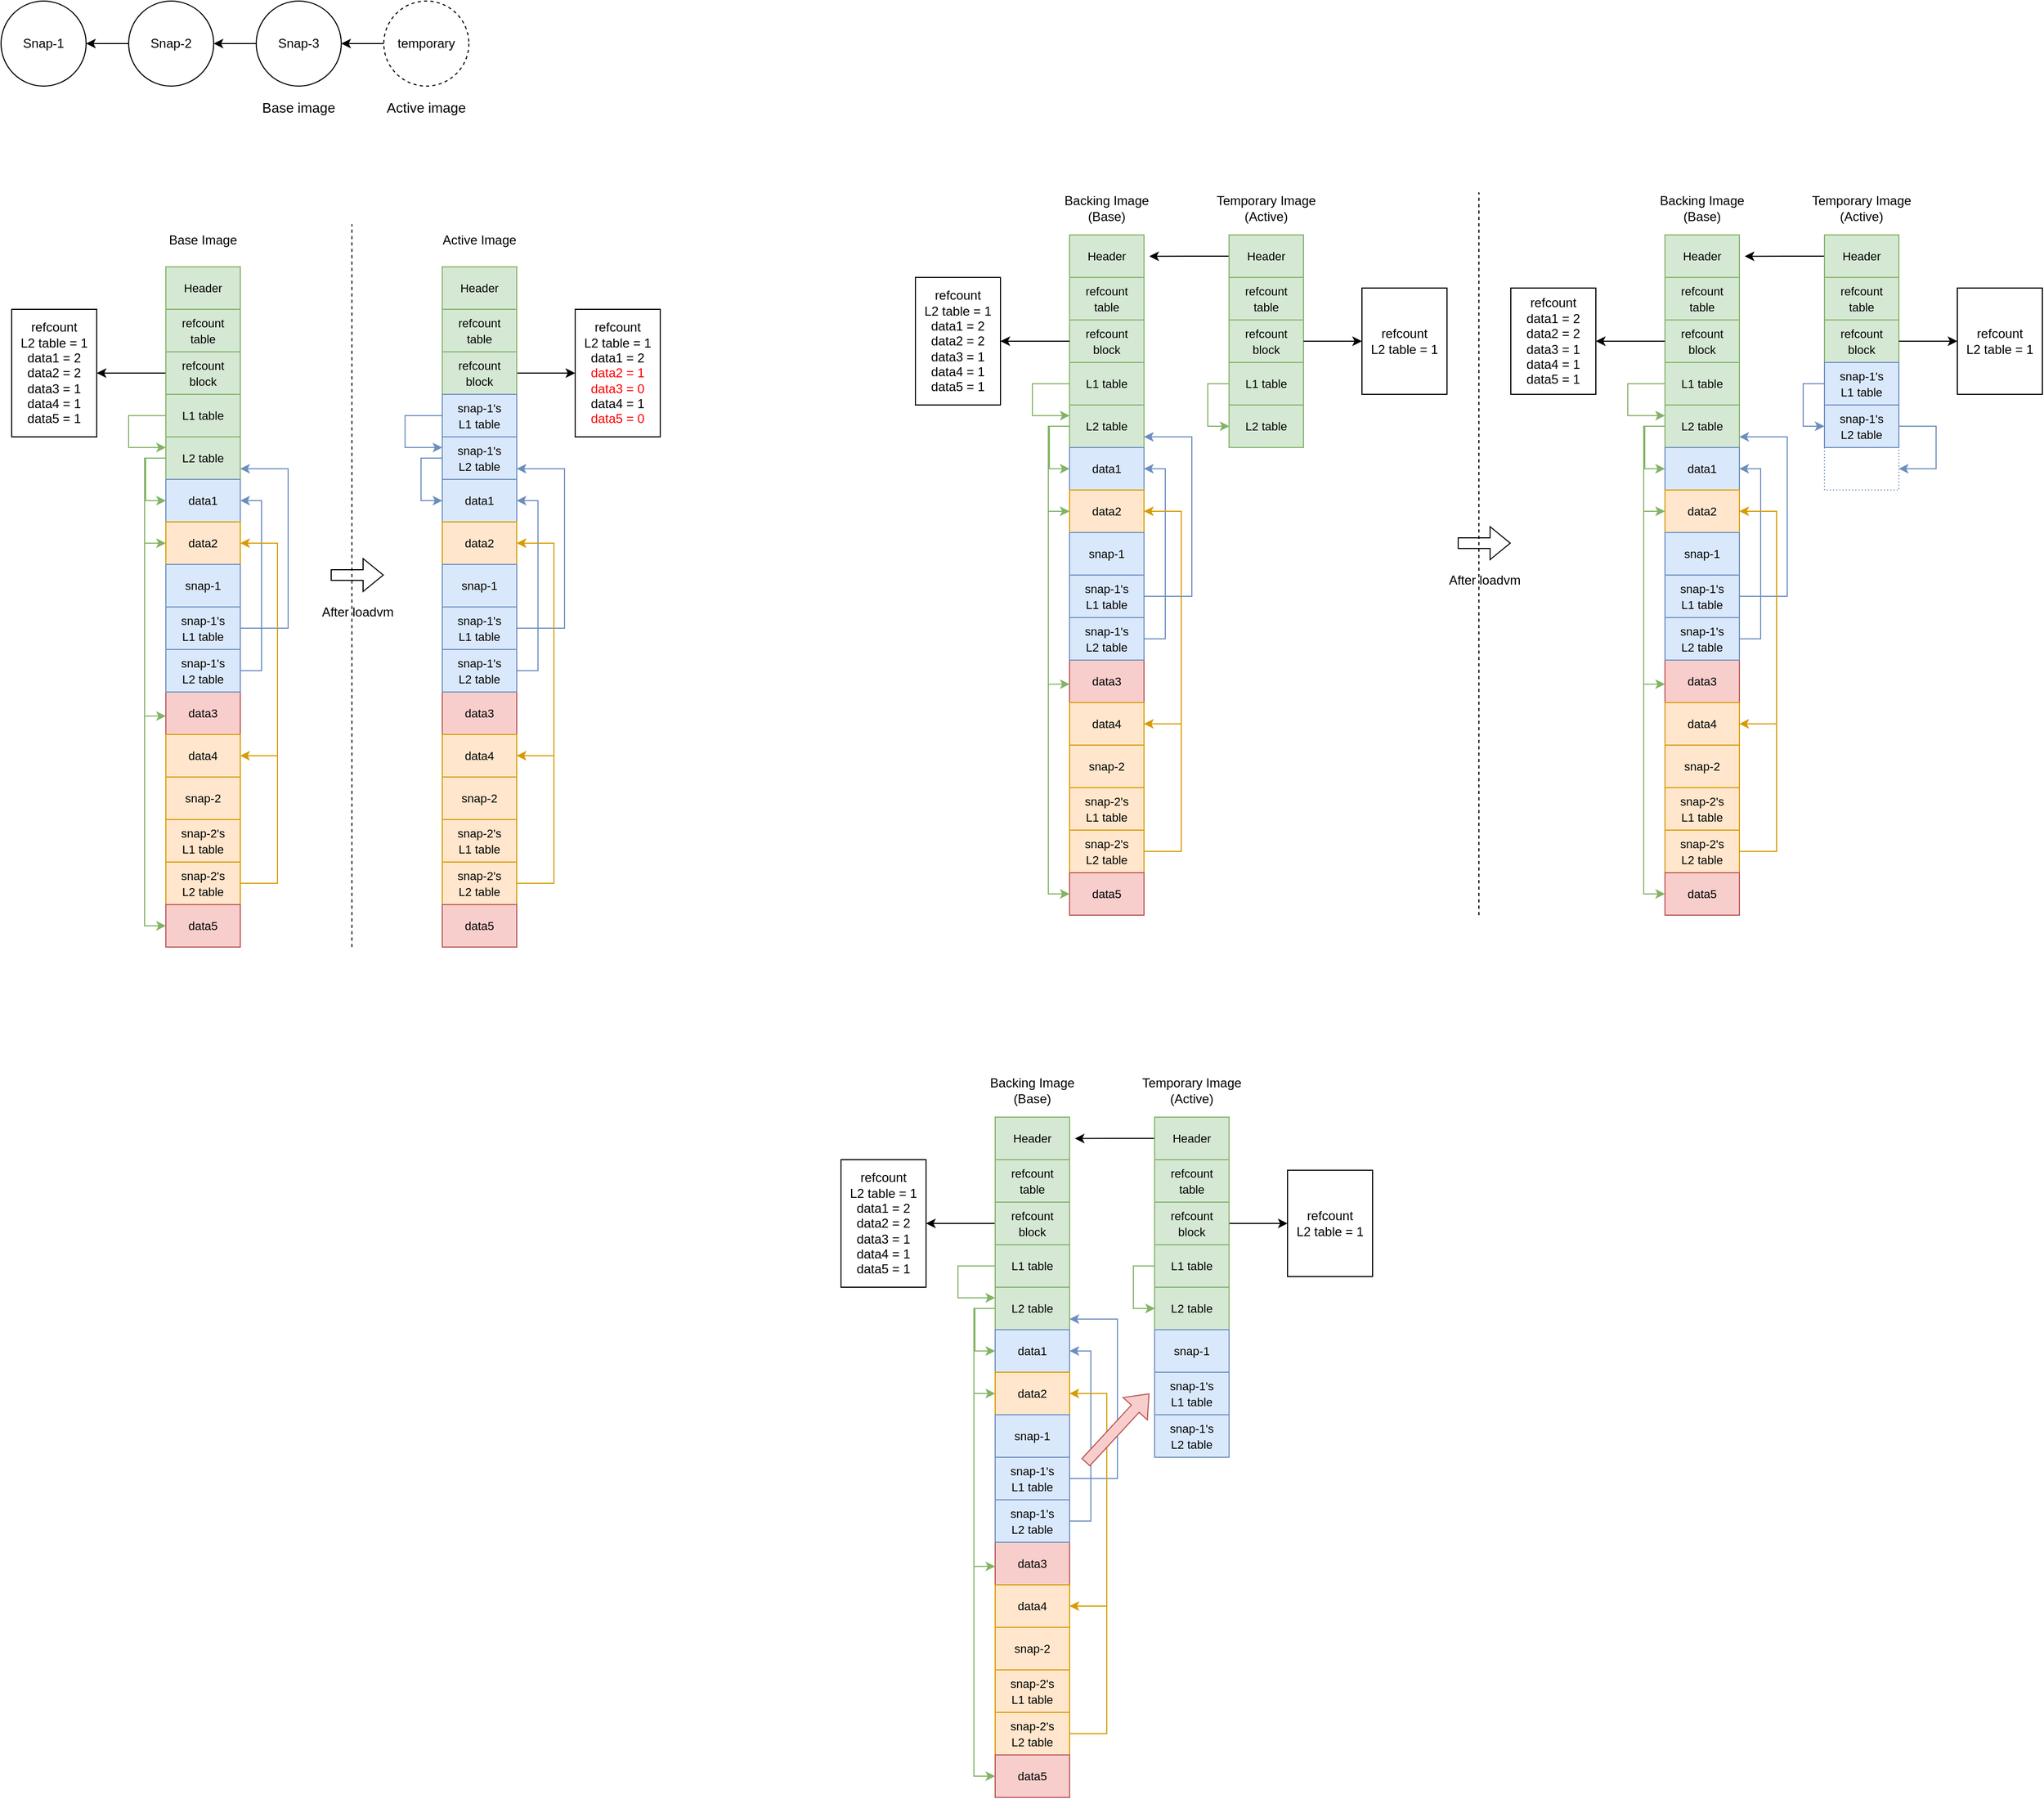 <mxfile version="22.1.15" type="github">
  <diagram name="Page-1" id="ip2V91-t0S0FPxhZ_m5-">
    <mxGraphModel dx="1478" dy="789" grid="1" gridSize="10" guides="1" tooltips="1" connect="1" arrows="1" fold="1" page="1" pageScale="1" pageWidth="850" pageHeight="1100" math="0" shadow="0">
      <root>
        <mxCell id="0" />
        <mxCell id="1" parent="0" />
        <mxCell id="wI0rlVzmMDE5mdzokUml-1" value="Snap-1" style="ellipse;whiteSpace=wrap;html=1;aspect=fixed;" parent="1" vertex="1">
          <mxGeometry x="80" y="80" width="80" height="80" as="geometry" />
        </mxCell>
        <mxCell id="wI0rlVzmMDE5mdzokUml-5" value="" style="edgeStyle=orthogonalEdgeStyle;rounded=0;orthogonalLoop=1;jettySize=auto;html=1;" parent="1" source="wI0rlVzmMDE5mdzokUml-2" target="wI0rlVzmMDE5mdzokUml-1" edge="1">
          <mxGeometry relative="1" as="geometry" />
        </mxCell>
        <mxCell id="wI0rlVzmMDE5mdzokUml-2" value="Snap-2" style="ellipse;whiteSpace=wrap;html=1;aspect=fixed;" parent="1" vertex="1">
          <mxGeometry x="200" y="80" width="80" height="80" as="geometry" />
        </mxCell>
        <mxCell id="wI0rlVzmMDE5mdzokUml-4" value="" style="edgeStyle=orthogonalEdgeStyle;rounded=0;orthogonalLoop=1;jettySize=auto;html=1;" parent="1" source="wI0rlVzmMDE5mdzokUml-3" target="wI0rlVzmMDE5mdzokUml-2" edge="1">
          <mxGeometry relative="1" as="geometry" />
        </mxCell>
        <mxCell id="wI0rlVzmMDE5mdzokUml-3" value="Snap-3" style="ellipse;whiteSpace=wrap;html=1;aspect=fixed;" parent="1" vertex="1">
          <mxGeometry x="320" y="80" width="80" height="80" as="geometry" />
        </mxCell>
        <mxCell id="wI0rlVzmMDE5mdzokUml-9" value="&lt;font style=&quot;font-size: 13px;&quot;&gt;Base image&lt;/font&gt;" style="text;html=1;strokeColor=none;fillColor=none;align=center;verticalAlign=middle;whiteSpace=wrap;rounded=0;" parent="1" vertex="1">
          <mxGeometry x="320" y="160" width="80" height="40" as="geometry" />
        </mxCell>
        <mxCell id="wI0rlVzmMDE5mdzokUml-11" value="" style="edgeStyle=orthogonalEdgeStyle;rounded=0;orthogonalLoop=1;jettySize=auto;html=1;" parent="1" source="wI0rlVzmMDE5mdzokUml-10" target="wI0rlVzmMDE5mdzokUml-3" edge="1">
          <mxGeometry relative="1" as="geometry" />
        </mxCell>
        <mxCell id="wI0rlVzmMDE5mdzokUml-10" value="temporary" style="ellipse;whiteSpace=wrap;html=1;aspect=fixed;dashed=1;" parent="1" vertex="1">
          <mxGeometry x="440" y="80" width="80" height="80" as="geometry" />
        </mxCell>
        <mxCell id="wI0rlVzmMDE5mdzokUml-12" value="&lt;font style=&quot;font-size: 13px;&quot;&gt;Active image&lt;/font&gt;" style="text;html=1;strokeColor=none;fillColor=none;align=center;verticalAlign=middle;whiteSpace=wrap;rounded=0;" parent="1" vertex="1">
          <mxGeometry x="440" y="160" width="80" height="40" as="geometry" />
        </mxCell>
        <mxCell id="wI0rlVzmMDE5mdzokUml-28" value="&lt;font style=&quot;font-size: 11px;&quot;&gt;Header&lt;/font&gt;" style="rounded=0;whiteSpace=wrap;html=1;fillColor=#d5e8d4;strokeColor=#82b366;" parent="1" vertex="1">
          <mxGeometry x="235" y="330" width="70" height="40" as="geometry" />
        </mxCell>
        <mxCell id="wI0rlVzmMDE5mdzokUml-53" value="Base Image" style="text;html=1;strokeColor=none;fillColor=none;align=center;verticalAlign=middle;whiteSpace=wrap;rounded=0;" parent="1" vertex="1">
          <mxGeometry x="220" y="290" width="100" height="30" as="geometry" />
        </mxCell>
        <mxCell id="AbsNggpFnghS9GSkckr7-1" value="&lt;font style=&quot;font-size: 11px;&quot;&gt;refcount&lt;br&gt;table&lt;br&gt;&lt;/font&gt;" style="rounded=0;whiteSpace=wrap;html=1;fillColor=#d5e8d4;strokeColor=#82b366;" parent="1" vertex="1">
          <mxGeometry x="235" y="370" width="70" height="40" as="geometry" />
        </mxCell>
        <mxCell id="AbsNggpFnghS9GSkckr7-61" value="" style="edgeStyle=orthogonalEdgeStyle;rounded=0;orthogonalLoop=1;jettySize=auto;html=1;" parent="1" source="AbsNggpFnghS9GSkckr7-2" target="AbsNggpFnghS9GSkckr7-60" edge="1">
          <mxGeometry relative="1" as="geometry" />
        </mxCell>
        <mxCell id="AbsNggpFnghS9GSkckr7-2" value="&lt;font style=&quot;font-size: 11px;&quot;&gt;refcount&lt;br&gt;block&lt;br&gt;&lt;/font&gt;" style="rounded=0;whiteSpace=wrap;html=1;fillColor=#d5e8d4;strokeColor=#82b366;" parent="1" vertex="1">
          <mxGeometry x="235" y="410" width="70" height="40" as="geometry" />
        </mxCell>
        <mxCell id="AbsNggpFnghS9GSkckr7-30" style="edgeStyle=orthogonalEdgeStyle;rounded=0;orthogonalLoop=1;jettySize=auto;html=1;exitX=0;exitY=0.5;exitDx=0;exitDy=0;entryX=0;entryY=0.25;entryDx=0;entryDy=0;fillColor=#d5e8d4;strokeColor=#82b366;" parent="1" source="AbsNggpFnghS9GSkckr7-3" target="AbsNggpFnghS9GSkckr7-4" edge="1">
          <mxGeometry relative="1" as="geometry">
            <mxPoint x="235.333" y="510" as="targetPoint" />
            <Array as="points">
              <mxPoint x="200" y="470" />
              <mxPoint x="200" y="500" />
            </Array>
          </mxGeometry>
        </mxCell>
        <mxCell id="AbsNggpFnghS9GSkckr7-3" value="&lt;font style=&quot;font-size: 11px;&quot;&gt;L1 table&lt;/font&gt;" style="rounded=0;whiteSpace=wrap;html=1;fillColor=#d5e8d4;strokeColor=#82b366;" parent="1" vertex="1">
          <mxGeometry x="235" y="450" width="70" height="40" as="geometry" />
        </mxCell>
        <mxCell id="AbsNggpFnghS9GSkckr7-28" style="edgeStyle=orthogonalEdgeStyle;rounded=0;orthogonalLoop=1;jettySize=auto;html=1;entryX=0;entryY=0.5;entryDx=0;entryDy=0;exitX=0;exitY=0.25;exitDx=0;exitDy=0;fillColor=#d5e8d4;strokeColor=#82b366;" parent="1" source="AbsNggpFnghS9GSkckr7-4" target="AbsNggpFnghS9GSkckr7-6" edge="1">
          <mxGeometry relative="1" as="geometry">
            <Array as="points">
              <mxPoint x="235" y="510" />
              <mxPoint x="215" y="510" />
              <mxPoint x="215" y="590" />
            </Array>
          </mxGeometry>
        </mxCell>
        <mxCell id="AbsNggpFnghS9GSkckr7-54" style="edgeStyle=orthogonalEdgeStyle;rounded=0;orthogonalLoop=1;jettySize=auto;html=1;entryX=0;entryY=0.5;entryDx=0;entryDy=0;fillColor=#d5e8d4;strokeColor=#82b366;" parent="1" source="AbsNggpFnghS9GSkckr7-4" target="AbsNggpFnghS9GSkckr7-5" edge="1">
          <mxGeometry relative="1" as="geometry">
            <Array as="points">
              <mxPoint x="216" y="510" />
              <mxPoint x="216" y="550" />
            </Array>
          </mxGeometry>
        </mxCell>
        <mxCell id="AbsNggpFnghS9GSkckr7-56" style="edgeStyle=orthogonalEdgeStyle;rounded=0;orthogonalLoop=1;jettySize=auto;html=1;exitX=0;exitY=0.5;exitDx=0;exitDy=0;entryX=0;entryY=0.5;entryDx=0;entryDy=0;fillColor=#d5e8d4;strokeColor=#82b366;" parent="1" source="AbsNggpFnghS9GSkckr7-4" target="AbsNggpFnghS9GSkckr7-15" edge="1">
          <mxGeometry relative="1" as="geometry" />
        </mxCell>
        <mxCell id="AbsNggpFnghS9GSkckr7-4" value="&lt;font style=&quot;font-size: 11px;&quot;&gt;L2 table&lt;/font&gt;" style="rounded=0;whiteSpace=wrap;html=1;fillColor=#d5e8d4;strokeColor=#82b366;" parent="1" vertex="1">
          <mxGeometry x="235" y="490" width="70" height="40" as="geometry" />
        </mxCell>
        <mxCell id="AbsNggpFnghS9GSkckr7-5" value="&lt;font style=&quot;font-size: 11px;&quot;&gt;data1&lt;/font&gt;" style="rounded=0;whiteSpace=wrap;html=1;fillColor=#dae8fc;strokeColor=#6c8ebf;" parent="1" vertex="1">
          <mxGeometry x="235" y="530" width="70" height="40" as="geometry" />
        </mxCell>
        <mxCell id="AbsNggpFnghS9GSkckr7-6" value="&lt;font style=&quot;font-size: 11px;&quot;&gt;data2&lt;/font&gt;" style="rounded=0;whiteSpace=wrap;html=1;fillColor=#ffe6cc;strokeColor=#d79b00;" parent="1" vertex="1">
          <mxGeometry x="235" y="570" width="70" height="40" as="geometry" />
        </mxCell>
        <mxCell id="AbsNggpFnghS9GSkckr7-7" value="&lt;font style=&quot;font-size: 11px;&quot;&gt;data3&lt;/font&gt;" style="rounded=0;whiteSpace=wrap;html=1;fillColor=#f8cecc;strokeColor=#b85450;" parent="1" vertex="1">
          <mxGeometry x="235" y="730" width="70" height="40" as="geometry" />
        </mxCell>
        <mxCell id="AbsNggpFnghS9GSkckr7-8" value="&lt;font style=&quot;font-size: 11px;&quot;&gt;snap-1&lt;/font&gt;" style="rounded=0;whiteSpace=wrap;html=1;fillColor=#dae8fc;strokeColor=#6c8ebf;" parent="1" vertex="1">
          <mxGeometry x="235" y="610" width="70" height="40" as="geometry" />
        </mxCell>
        <mxCell id="AbsNggpFnghS9GSkckr7-29" style="edgeStyle=orthogonalEdgeStyle;rounded=0;orthogonalLoop=1;jettySize=auto;html=1;entryX=1;entryY=0.75;entryDx=0;entryDy=0;fillColor=#dae8fc;strokeColor=#6c8ebf;" parent="1" source="AbsNggpFnghS9GSkckr7-9" target="AbsNggpFnghS9GSkckr7-4" edge="1">
          <mxGeometry relative="1" as="geometry">
            <Array as="points">
              <mxPoint x="350" y="670" />
              <mxPoint x="350" y="520" />
            </Array>
          </mxGeometry>
        </mxCell>
        <mxCell id="AbsNggpFnghS9GSkckr7-9" value="&lt;font style=&quot;font-size: 11px;&quot;&gt;snap-1&#39;s&lt;br&gt;L1 table&lt;br&gt;&lt;/font&gt;" style="rounded=0;whiteSpace=wrap;html=1;fillColor=#dae8fc;strokeColor=#6c8ebf;" parent="1" vertex="1">
          <mxGeometry x="235" y="650" width="70" height="40" as="geometry" />
        </mxCell>
        <mxCell id="AbsNggpFnghS9GSkckr7-24" style="edgeStyle=orthogonalEdgeStyle;rounded=0;orthogonalLoop=1;jettySize=auto;html=1;entryX=1;entryY=0.5;entryDx=0;entryDy=0;fillColor=#dae8fc;strokeColor=#6c8ebf;" parent="1" source="AbsNggpFnghS9GSkckr7-10" target="AbsNggpFnghS9GSkckr7-5" edge="1">
          <mxGeometry relative="1" as="geometry">
            <Array as="points">
              <mxPoint x="325" y="710" />
              <mxPoint x="325" y="550" />
            </Array>
          </mxGeometry>
        </mxCell>
        <mxCell id="AbsNggpFnghS9GSkckr7-10" value="&lt;font style=&quot;font-size: 11px;&quot;&gt;snap-1&#39;s&lt;br&gt;L2 table&lt;br&gt;&lt;/font&gt;" style="rounded=0;whiteSpace=wrap;html=1;fillColor=#dae8fc;strokeColor=#6c8ebf;" parent="1" vertex="1">
          <mxGeometry x="235" y="690" width="70" height="40" as="geometry" />
        </mxCell>
        <mxCell id="AbsNggpFnghS9GSkckr7-11" value="&lt;font style=&quot;font-size: 11px;&quot;&gt;data4&lt;/font&gt;" style="rounded=0;whiteSpace=wrap;html=1;fillColor=#ffe6cc;strokeColor=#d79b00;" parent="1" vertex="1">
          <mxGeometry x="235" y="770" width="70" height="40" as="geometry" />
        </mxCell>
        <mxCell id="AbsNggpFnghS9GSkckr7-12" value="&lt;font style=&quot;font-size: 11px;&quot;&gt;snap-2&lt;/font&gt;" style="rounded=0;whiteSpace=wrap;html=1;fillColor=#ffe6cc;strokeColor=#d79b00;" parent="1" vertex="1">
          <mxGeometry x="235" y="810" width="70" height="40" as="geometry" />
        </mxCell>
        <mxCell id="AbsNggpFnghS9GSkckr7-13" value="&lt;font style=&quot;font-size: 11px;&quot;&gt;snap-2&#39;s&lt;br&gt;L1 table&lt;br&gt;&lt;/font&gt;" style="rounded=0;whiteSpace=wrap;html=1;fillColor=#ffe6cc;strokeColor=#d79b00;" parent="1" vertex="1">
          <mxGeometry x="235" y="850" width="70" height="40" as="geometry" />
        </mxCell>
        <mxCell id="AbsNggpFnghS9GSkckr7-25" style="edgeStyle=orthogonalEdgeStyle;rounded=0;orthogonalLoop=1;jettySize=auto;html=1;exitX=0;exitY=0.5;exitDx=0;exitDy=0;entryX=1;entryY=0.5;entryDx=0;entryDy=0;fillColor=#ffe6cc;strokeColor=#d79b00;" parent="1" source="AbsNggpFnghS9GSkckr7-14" target="AbsNggpFnghS9GSkckr7-6" edge="1">
          <mxGeometry relative="1" as="geometry">
            <Array as="points">
              <mxPoint x="340" y="910" />
              <mxPoint x="340" y="590" />
            </Array>
          </mxGeometry>
        </mxCell>
        <mxCell id="AbsNggpFnghS9GSkckr7-26" style="edgeStyle=orthogonalEdgeStyle;rounded=0;orthogonalLoop=1;jettySize=auto;html=1;exitX=0;exitY=0.5;exitDx=0;exitDy=0;entryX=1;entryY=0.5;entryDx=0;entryDy=0;fillColor=#ffe6cc;strokeColor=#d79b00;" parent="1" source="AbsNggpFnghS9GSkckr7-14" target="AbsNggpFnghS9GSkckr7-11" edge="1">
          <mxGeometry relative="1" as="geometry">
            <Array as="points">
              <mxPoint x="340" y="910" />
              <mxPoint x="340" y="790" />
            </Array>
          </mxGeometry>
        </mxCell>
        <mxCell id="AbsNggpFnghS9GSkckr7-14" value="&lt;font style=&quot;font-size: 11px;&quot;&gt;snap-2&#39;s&lt;br&gt;L2 table&lt;br&gt;&lt;/font&gt;" style="rounded=0;whiteSpace=wrap;html=1;fillColor=#ffe6cc;strokeColor=#d79b00;" parent="1" vertex="1">
          <mxGeometry x="235" y="890" width="70" height="40" as="geometry" />
        </mxCell>
        <mxCell id="AbsNggpFnghS9GSkckr7-15" value="&lt;font style=&quot;font-size: 11px;&quot;&gt;data5&lt;/font&gt;" style="rounded=0;whiteSpace=wrap;html=1;fillColor=#f8cecc;strokeColor=#b85450;" parent="1" vertex="1">
          <mxGeometry x="235" y="930" width="70" height="40" as="geometry" />
        </mxCell>
        <mxCell id="AbsNggpFnghS9GSkckr7-31" value="&lt;font style=&quot;font-size: 11px;&quot;&gt;Header&lt;/font&gt;" style="rounded=0;whiteSpace=wrap;html=1;fillColor=#d5e8d4;strokeColor=#82b366;" parent="1" vertex="1">
          <mxGeometry x="495" y="330" width="70" height="40" as="geometry" />
        </mxCell>
        <mxCell id="AbsNggpFnghS9GSkckr7-32" value="Active Image" style="text;html=1;strokeColor=none;fillColor=none;align=center;verticalAlign=middle;whiteSpace=wrap;rounded=0;" parent="1" vertex="1">
          <mxGeometry x="480" y="290" width="100" height="30" as="geometry" />
        </mxCell>
        <mxCell id="AbsNggpFnghS9GSkckr7-33" value="&lt;font style=&quot;font-size: 11px;&quot;&gt;refcount&lt;br&gt;table&lt;br&gt;&lt;/font&gt;" style="rounded=0;whiteSpace=wrap;html=1;fillColor=#d5e8d4;strokeColor=#82b366;" parent="1" vertex="1">
          <mxGeometry x="495" y="370" width="70" height="40" as="geometry" />
        </mxCell>
        <mxCell id="AbsNggpFnghS9GSkckr7-63" value="" style="edgeStyle=orthogonalEdgeStyle;rounded=0;orthogonalLoop=1;jettySize=auto;html=1;" parent="1" source="AbsNggpFnghS9GSkckr7-34" target="AbsNggpFnghS9GSkckr7-62" edge="1">
          <mxGeometry relative="1" as="geometry" />
        </mxCell>
        <mxCell id="AbsNggpFnghS9GSkckr7-34" value="&lt;font style=&quot;font-size: 11px;&quot;&gt;refcount&lt;br&gt;block&lt;br&gt;&lt;/font&gt;" style="rounded=0;whiteSpace=wrap;html=1;fillColor=#d5e8d4;strokeColor=#82b366;" parent="1" vertex="1">
          <mxGeometry x="495" y="410" width="70" height="40" as="geometry" />
        </mxCell>
        <mxCell id="AbsNggpFnghS9GSkckr7-35" style="edgeStyle=orthogonalEdgeStyle;rounded=0;orthogonalLoop=1;jettySize=auto;html=1;exitX=0;exitY=0.5;exitDx=0;exitDy=0;entryX=0;entryY=0.25;entryDx=0;entryDy=0;fillColor=#dae8fc;strokeColor=#6c8ebf;" parent="1" source="AbsNggpFnghS9GSkckr7-36" target="AbsNggpFnghS9GSkckr7-38" edge="1">
          <mxGeometry relative="1" as="geometry">
            <mxPoint x="495.333" y="510" as="targetPoint" />
            <Array as="points">
              <mxPoint x="460" y="470" />
              <mxPoint x="460" y="500" />
            </Array>
          </mxGeometry>
        </mxCell>
        <mxCell id="AbsNggpFnghS9GSkckr7-36" value="&lt;font style=&quot;font-size: 11px;&quot;&gt;L1 table&lt;/font&gt;" style="rounded=0;whiteSpace=wrap;html=1;fillColor=#d5e8d4;strokeColor=#82b366;" parent="1" vertex="1">
          <mxGeometry x="495" y="450" width="70" height="40" as="geometry" />
        </mxCell>
        <mxCell id="AbsNggpFnghS9GSkckr7-37" style="edgeStyle=orthogonalEdgeStyle;rounded=0;orthogonalLoop=1;jettySize=auto;html=1;entryX=0;entryY=0.5;entryDx=0;entryDy=0;exitX=0;exitY=0.25;exitDx=0;exitDy=0;fillColor=#dae8fc;strokeColor=#6c8ebf;" parent="1" source="AbsNggpFnghS9GSkckr7-38" target="AbsNggpFnghS9GSkckr7-39" edge="1">
          <mxGeometry relative="1" as="geometry">
            <Array as="points">
              <mxPoint x="495" y="510" />
              <mxPoint x="475" y="510" />
              <mxPoint x="475" y="550" />
            </Array>
          </mxGeometry>
        </mxCell>
        <mxCell id="AbsNggpFnghS9GSkckr7-38" value="&lt;font style=&quot;font-size: 11px;&quot;&gt;L2 table&lt;/font&gt;" style="rounded=0;whiteSpace=wrap;html=1;fillColor=#d5e8d4;strokeColor=#82b366;" parent="1" vertex="1">
          <mxGeometry x="495" y="490" width="70" height="40" as="geometry" />
        </mxCell>
        <mxCell id="AbsNggpFnghS9GSkckr7-39" value="&lt;font style=&quot;font-size: 11px;&quot;&gt;data1&lt;/font&gt;" style="rounded=0;whiteSpace=wrap;html=1;fillColor=#dae8fc;strokeColor=#6c8ebf;" parent="1" vertex="1">
          <mxGeometry x="495" y="530" width="70" height="40" as="geometry" />
        </mxCell>
        <mxCell id="AbsNggpFnghS9GSkckr7-40" value="&lt;font style=&quot;font-size: 11px;&quot;&gt;data2&lt;/font&gt;" style="rounded=0;whiteSpace=wrap;html=1;fillColor=#ffe6cc;strokeColor=#d79b00;" parent="1" vertex="1">
          <mxGeometry x="495" y="570" width="70" height="40" as="geometry" />
        </mxCell>
        <mxCell id="AbsNggpFnghS9GSkckr7-41" value="&lt;font style=&quot;font-size: 11px;&quot;&gt;data3&lt;/font&gt;" style="rounded=0;whiteSpace=wrap;html=1;fillColor=#f8cecc;strokeColor=#b85450;" parent="1" vertex="1">
          <mxGeometry x="495" y="730" width="70" height="40" as="geometry" />
        </mxCell>
        <mxCell id="AbsNggpFnghS9GSkckr7-42" value="&lt;font style=&quot;font-size: 11px;&quot;&gt;snap-1&lt;/font&gt;" style="rounded=0;whiteSpace=wrap;html=1;fillColor=#dae8fc;strokeColor=#6c8ebf;" parent="1" vertex="1">
          <mxGeometry x="495" y="610" width="70" height="40" as="geometry" />
        </mxCell>
        <mxCell id="AbsNggpFnghS9GSkckr7-43" style="edgeStyle=orthogonalEdgeStyle;rounded=0;orthogonalLoop=1;jettySize=auto;html=1;entryX=1;entryY=0.75;entryDx=0;entryDy=0;fillColor=#dae8fc;strokeColor=#6c8ebf;" parent="1" source="AbsNggpFnghS9GSkckr7-44" target="AbsNggpFnghS9GSkckr7-38" edge="1">
          <mxGeometry relative="1" as="geometry">
            <Array as="points">
              <mxPoint x="610" y="670" />
              <mxPoint x="610" y="520" />
            </Array>
          </mxGeometry>
        </mxCell>
        <mxCell id="AbsNggpFnghS9GSkckr7-44" value="&lt;font style=&quot;font-size: 11px;&quot;&gt;snap-1&#39;s&lt;br&gt;L1 table&lt;br&gt;&lt;/font&gt;" style="rounded=0;whiteSpace=wrap;html=1;fillColor=#dae8fc;strokeColor=#6c8ebf;" parent="1" vertex="1">
          <mxGeometry x="495" y="650" width="70" height="40" as="geometry" />
        </mxCell>
        <mxCell id="AbsNggpFnghS9GSkckr7-45" style="edgeStyle=orthogonalEdgeStyle;rounded=0;orthogonalLoop=1;jettySize=auto;html=1;entryX=1;entryY=0.5;entryDx=0;entryDy=0;fillColor=#dae8fc;strokeColor=#6c8ebf;" parent="1" source="AbsNggpFnghS9GSkckr7-46" target="AbsNggpFnghS9GSkckr7-39" edge="1">
          <mxGeometry relative="1" as="geometry">
            <Array as="points">
              <mxPoint x="585" y="710" />
              <mxPoint x="585" y="550" />
            </Array>
          </mxGeometry>
        </mxCell>
        <mxCell id="AbsNggpFnghS9GSkckr7-46" value="&lt;font style=&quot;font-size: 11px;&quot;&gt;snap-1&#39;s&lt;br&gt;L2 table&lt;br&gt;&lt;/font&gt;" style="rounded=0;whiteSpace=wrap;html=1;fillColor=#dae8fc;strokeColor=#6c8ebf;" parent="1" vertex="1">
          <mxGeometry x="495" y="690" width="70" height="40" as="geometry" />
        </mxCell>
        <mxCell id="AbsNggpFnghS9GSkckr7-47" value="&lt;font style=&quot;font-size: 11px;&quot;&gt;data4&lt;/font&gt;" style="rounded=0;whiteSpace=wrap;html=1;fillColor=#ffe6cc;strokeColor=#d79b00;" parent="1" vertex="1">
          <mxGeometry x="495" y="770" width="70" height="40" as="geometry" />
        </mxCell>
        <mxCell id="AbsNggpFnghS9GSkckr7-48" value="&lt;font style=&quot;font-size: 11px;&quot;&gt;snap-2&lt;/font&gt;" style="rounded=0;whiteSpace=wrap;html=1;fillColor=#ffe6cc;strokeColor=#d79b00;" parent="1" vertex="1">
          <mxGeometry x="495" y="810" width="70" height="40" as="geometry" />
        </mxCell>
        <mxCell id="AbsNggpFnghS9GSkckr7-49" value="&lt;font style=&quot;font-size: 11px;&quot;&gt;snap-2&#39;s&lt;br&gt;L1 table&lt;br&gt;&lt;/font&gt;" style="rounded=0;whiteSpace=wrap;html=1;fillColor=#ffe6cc;strokeColor=#d79b00;" parent="1" vertex="1">
          <mxGeometry x="495" y="850" width="70" height="40" as="geometry" />
        </mxCell>
        <mxCell id="AbsNggpFnghS9GSkckr7-50" style="edgeStyle=orthogonalEdgeStyle;rounded=0;orthogonalLoop=1;jettySize=auto;html=1;exitX=0;exitY=0.5;exitDx=0;exitDy=0;entryX=1;entryY=0.5;entryDx=0;entryDy=0;fillColor=#ffe6cc;strokeColor=#d79b00;" parent="1" source="AbsNggpFnghS9GSkckr7-52" target="AbsNggpFnghS9GSkckr7-40" edge="1">
          <mxGeometry relative="1" as="geometry">
            <Array as="points">
              <mxPoint x="600" y="910" />
              <mxPoint x="600" y="590" />
            </Array>
          </mxGeometry>
        </mxCell>
        <mxCell id="AbsNggpFnghS9GSkckr7-51" style="edgeStyle=orthogonalEdgeStyle;rounded=0;orthogonalLoop=1;jettySize=auto;html=1;exitX=0;exitY=0.5;exitDx=0;exitDy=0;entryX=1;entryY=0.5;entryDx=0;entryDy=0;fillColor=#ffe6cc;strokeColor=#d79b00;" parent="1" source="AbsNggpFnghS9GSkckr7-52" target="AbsNggpFnghS9GSkckr7-47" edge="1">
          <mxGeometry relative="1" as="geometry">
            <Array as="points">
              <mxPoint x="600" y="910" />
              <mxPoint x="600" y="790" />
            </Array>
          </mxGeometry>
        </mxCell>
        <mxCell id="AbsNggpFnghS9GSkckr7-52" value="&lt;font style=&quot;font-size: 11px;&quot;&gt;snap-2&#39;s&lt;br&gt;L2 table&lt;br&gt;&lt;/font&gt;" style="rounded=0;whiteSpace=wrap;html=1;fillColor=#ffe6cc;strokeColor=#d79b00;" parent="1" vertex="1">
          <mxGeometry x="495" y="890" width="70" height="40" as="geometry" />
        </mxCell>
        <mxCell id="AbsNggpFnghS9GSkckr7-53" value="&lt;font style=&quot;font-size: 11px;&quot;&gt;data5&lt;/font&gt;" style="rounded=0;whiteSpace=wrap;html=1;fillColor=#f8cecc;strokeColor=#b85450;" parent="1" vertex="1">
          <mxGeometry x="495" y="930" width="70" height="40" as="geometry" />
        </mxCell>
        <mxCell id="AbsNggpFnghS9GSkckr7-55" style="edgeStyle=orthogonalEdgeStyle;rounded=0;orthogonalLoop=1;jettySize=auto;html=1;entryX=0;entryY=0.567;entryDx=0;entryDy=0;entryPerimeter=0;fillColor=#d5e8d4;strokeColor=#82b366;" parent="1" source="AbsNggpFnghS9GSkckr7-4" target="AbsNggpFnghS9GSkckr7-7" edge="1">
          <mxGeometry relative="1" as="geometry">
            <Array as="points">
              <mxPoint x="215" y="510" />
              <mxPoint x="215" y="753" />
            </Array>
          </mxGeometry>
        </mxCell>
        <mxCell id="AbsNggpFnghS9GSkckr7-57" value="&lt;font style=&quot;font-size: 11px;&quot;&gt;snap-1&#39;s&lt;br&gt;L1 table&lt;br&gt;&lt;/font&gt;" style="rounded=0;whiteSpace=wrap;html=1;fillColor=#dae8fc;strokeColor=#6c8ebf;" parent="1" vertex="1">
          <mxGeometry x="495" y="450" width="70" height="40" as="geometry" />
        </mxCell>
        <mxCell id="AbsNggpFnghS9GSkckr7-58" value="&lt;font style=&quot;font-size: 11px;&quot;&gt;snap-1&#39;s&lt;br&gt;L2 table&lt;br&gt;&lt;/font&gt;" style="rounded=0;whiteSpace=wrap;html=1;fillColor=#dae8fc;strokeColor=#6c8ebf;" parent="1" vertex="1">
          <mxGeometry x="495" y="490" width="70" height="40" as="geometry" />
        </mxCell>
        <mxCell id="AbsNggpFnghS9GSkckr7-59" value="" style="shape=flexArrow;endArrow=classic;html=1;rounded=0;" parent="1" edge="1">
          <mxGeometry width="50" height="50" relative="1" as="geometry">
            <mxPoint x="390" y="620" as="sourcePoint" />
            <mxPoint x="440" y="620" as="targetPoint" />
          </mxGeometry>
        </mxCell>
        <mxCell id="AbsNggpFnghS9GSkckr7-60" value="refcount&lt;br&gt;L2 table = 1&lt;br&gt;data1 = 2&lt;br&gt;data2 = 2&lt;br&gt;data3 = 1&lt;br&gt;data4 = 1&lt;br&gt;data5 = 1" style="whiteSpace=wrap;html=1;rounded=0;" parent="1" vertex="1">
          <mxGeometry x="90" y="370" width="80" height="120" as="geometry" />
        </mxCell>
        <mxCell id="AbsNggpFnghS9GSkckr7-62" value="refcount&lt;br&gt;L2 table = 1&lt;br&gt;data1 = 2&lt;br&gt;&lt;font color=&quot;#ff0000&quot;&gt;data2 = 1&lt;/font&gt;&lt;br&gt;&lt;font color=&quot;#ff0000&quot;&gt;data3 = 0&lt;/font&gt;&lt;br&gt;data4 = 1&lt;br&gt;&lt;font color=&quot;#ff0000&quot;&gt;data5 = 0&lt;/font&gt;" style="whiteSpace=wrap;html=1;rounded=0;" parent="1" vertex="1">
          <mxGeometry x="620" y="370" width="80" height="120" as="geometry" />
        </mxCell>
        <mxCell id="AbsNggpFnghS9GSkckr7-64" value="After loadvm" style="text;html=1;align=center;verticalAlign=middle;resizable=0;points=[];autosize=1;strokeColor=none;fillColor=none;" parent="1" vertex="1">
          <mxGeometry x="370" y="640" width="90" height="30" as="geometry" />
        </mxCell>
        <mxCell id="AbsNggpFnghS9GSkckr7-199" value="" style="endArrow=none;dashed=1;html=1;rounded=0;" parent="1" edge="1">
          <mxGeometry width="50" height="50" relative="1" as="geometry">
            <mxPoint x="410" y="970" as="sourcePoint" />
            <mxPoint x="410" y="290" as="targetPoint" />
          </mxGeometry>
        </mxCell>
        <mxCell id="AbsNggpFnghS9GSkckr7-214" value="&lt;font style=&quot;font-size: 11px;&quot;&gt;Header&lt;/font&gt;" style="rounded=0;whiteSpace=wrap;html=1;fillColor=#d5e8d4;strokeColor=#82b366;" parent="1" vertex="1">
          <mxGeometry x="1015" y="1130" width="70" height="40" as="geometry" />
        </mxCell>
        <mxCell id="AbsNggpFnghS9GSkckr7-215" value="Backing Image&lt;br&gt;(Base)" style="text;html=1;strokeColor=none;fillColor=none;align=center;verticalAlign=middle;whiteSpace=wrap;rounded=0;" parent="1" vertex="1">
          <mxGeometry x="1000" y="1090" width="100" height="30" as="geometry" />
        </mxCell>
        <mxCell id="AbsNggpFnghS9GSkckr7-216" value="&lt;font style=&quot;font-size: 11px;&quot;&gt;refcount&lt;br&gt;table&lt;br&gt;&lt;/font&gt;" style="rounded=0;whiteSpace=wrap;html=1;fillColor=#d5e8d4;strokeColor=#82b366;" parent="1" vertex="1">
          <mxGeometry x="1015" y="1170" width="70" height="40" as="geometry" />
        </mxCell>
        <mxCell id="AbsNggpFnghS9GSkckr7-217" value="" style="edgeStyle=orthogonalEdgeStyle;rounded=0;orthogonalLoop=1;jettySize=auto;html=1;" parent="1" source="AbsNggpFnghS9GSkckr7-218" target="AbsNggpFnghS9GSkckr7-249" edge="1">
          <mxGeometry relative="1" as="geometry" />
        </mxCell>
        <mxCell id="AbsNggpFnghS9GSkckr7-218" value="&lt;font style=&quot;font-size: 11px;&quot;&gt;refcount&lt;br&gt;block&lt;br&gt;&lt;/font&gt;" style="rounded=0;whiteSpace=wrap;html=1;fillColor=#d5e8d4;strokeColor=#82b366;" parent="1" vertex="1">
          <mxGeometry x="1015" y="1210" width="70" height="40" as="geometry" />
        </mxCell>
        <mxCell id="AbsNggpFnghS9GSkckr7-219" style="edgeStyle=orthogonalEdgeStyle;rounded=0;orthogonalLoop=1;jettySize=auto;html=1;exitX=0;exitY=0.5;exitDx=0;exitDy=0;entryX=0;entryY=0.25;entryDx=0;entryDy=0;fillColor=#d5e8d4;strokeColor=#82b366;" parent="1" source="AbsNggpFnghS9GSkckr7-220" target="AbsNggpFnghS9GSkckr7-224" edge="1">
          <mxGeometry relative="1" as="geometry">
            <mxPoint x="1015.333" y="1310" as="targetPoint" />
            <Array as="points">
              <mxPoint x="980" y="1270" />
              <mxPoint x="980" y="1300" />
            </Array>
          </mxGeometry>
        </mxCell>
        <mxCell id="AbsNggpFnghS9GSkckr7-220" value="&lt;font style=&quot;font-size: 11px;&quot;&gt;L1 table&lt;/font&gt;" style="rounded=0;whiteSpace=wrap;html=1;fillColor=#d5e8d4;strokeColor=#82b366;" parent="1" vertex="1">
          <mxGeometry x="1015" y="1250" width="70" height="40" as="geometry" />
        </mxCell>
        <mxCell id="AbsNggpFnghS9GSkckr7-221" style="edgeStyle=orthogonalEdgeStyle;rounded=0;orthogonalLoop=1;jettySize=auto;html=1;entryX=0;entryY=0.5;entryDx=0;entryDy=0;exitX=0;exitY=0.25;exitDx=0;exitDy=0;fillColor=#d5e8d4;strokeColor=#82b366;" parent="1" source="AbsNggpFnghS9GSkckr7-224" target="AbsNggpFnghS9GSkckr7-226" edge="1">
          <mxGeometry relative="1" as="geometry">
            <Array as="points">
              <mxPoint x="1015" y="1310" />
              <mxPoint x="995" y="1310" />
              <mxPoint x="995" y="1390" />
            </Array>
          </mxGeometry>
        </mxCell>
        <mxCell id="AbsNggpFnghS9GSkckr7-222" style="edgeStyle=orthogonalEdgeStyle;rounded=0;orthogonalLoop=1;jettySize=auto;html=1;entryX=0;entryY=0.5;entryDx=0;entryDy=0;fillColor=#d5e8d4;strokeColor=#82b366;" parent="1" source="AbsNggpFnghS9GSkckr7-224" target="AbsNggpFnghS9GSkckr7-225" edge="1">
          <mxGeometry relative="1" as="geometry">
            <Array as="points">
              <mxPoint x="996" y="1310" />
              <mxPoint x="996" y="1350" />
            </Array>
          </mxGeometry>
        </mxCell>
        <mxCell id="AbsNggpFnghS9GSkckr7-223" style="edgeStyle=orthogonalEdgeStyle;rounded=0;orthogonalLoop=1;jettySize=auto;html=1;exitX=0;exitY=0.5;exitDx=0;exitDy=0;entryX=0;entryY=0.5;entryDx=0;entryDy=0;fillColor=#d5e8d4;strokeColor=#82b366;" parent="1" source="AbsNggpFnghS9GSkckr7-224" target="AbsNggpFnghS9GSkckr7-239" edge="1">
          <mxGeometry relative="1" as="geometry" />
        </mxCell>
        <mxCell id="AbsNggpFnghS9GSkckr7-224" value="&lt;font style=&quot;font-size: 11px;&quot;&gt;L2 table&lt;/font&gt;" style="rounded=0;whiteSpace=wrap;html=1;fillColor=#d5e8d4;strokeColor=#82b366;" parent="1" vertex="1">
          <mxGeometry x="1015" y="1290" width="70" height="40" as="geometry" />
        </mxCell>
        <mxCell id="AbsNggpFnghS9GSkckr7-225" value="&lt;font style=&quot;font-size: 11px;&quot;&gt;data1&lt;/font&gt;" style="rounded=0;whiteSpace=wrap;html=1;fillColor=#dae8fc;strokeColor=#6c8ebf;" parent="1" vertex="1">
          <mxGeometry x="1015" y="1330" width="70" height="40" as="geometry" />
        </mxCell>
        <mxCell id="AbsNggpFnghS9GSkckr7-226" value="&lt;font style=&quot;font-size: 11px;&quot;&gt;data2&lt;/font&gt;" style="rounded=0;whiteSpace=wrap;html=1;fillColor=#ffe6cc;strokeColor=#d79b00;" parent="1" vertex="1">
          <mxGeometry x="1015" y="1370" width="70" height="40" as="geometry" />
        </mxCell>
        <mxCell id="AbsNggpFnghS9GSkckr7-227" value="&lt;font style=&quot;font-size: 11px;&quot;&gt;data3&lt;/font&gt;" style="rounded=0;whiteSpace=wrap;html=1;fillColor=#f8cecc;strokeColor=#b85450;" parent="1" vertex="1">
          <mxGeometry x="1015" y="1530" width="70" height="40" as="geometry" />
        </mxCell>
        <mxCell id="AbsNggpFnghS9GSkckr7-228" value="&lt;font style=&quot;font-size: 11px;&quot;&gt;snap-1&lt;/font&gt;" style="rounded=0;whiteSpace=wrap;html=1;fillColor=#dae8fc;strokeColor=#6c8ebf;" parent="1" vertex="1">
          <mxGeometry x="1015" y="1410" width="70" height="40" as="geometry" />
        </mxCell>
        <mxCell id="AbsNggpFnghS9GSkckr7-229" style="edgeStyle=orthogonalEdgeStyle;rounded=0;orthogonalLoop=1;jettySize=auto;html=1;entryX=1;entryY=0.75;entryDx=0;entryDy=0;fillColor=#dae8fc;strokeColor=#6c8ebf;" parent="1" source="AbsNggpFnghS9GSkckr7-230" target="AbsNggpFnghS9GSkckr7-224" edge="1">
          <mxGeometry relative="1" as="geometry">
            <Array as="points">
              <mxPoint x="1130" y="1470" />
              <mxPoint x="1130" y="1320" />
            </Array>
          </mxGeometry>
        </mxCell>
        <mxCell id="AbsNggpFnghS9GSkckr7-230" value="&lt;font style=&quot;font-size: 11px;&quot;&gt;snap-1&#39;s&lt;br&gt;L1 table&lt;br&gt;&lt;/font&gt;" style="rounded=0;whiteSpace=wrap;html=1;fillColor=#dae8fc;strokeColor=#6c8ebf;" parent="1" vertex="1">
          <mxGeometry x="1015" y="1450" width="70" height="40" as="geometry" />
        </mxCell>
        <mxCell id="AbsNggpFnghS9GSkckr7-231" style="edgeStyle=orthogonalEdgeStyle;rounded=0;orthogonalLoop=1;jettySize=auto;html=1;entryX=1;entryY=0.5;entryDx=0;entryDy=0;fillColor=#dae8fc;strokeColor=#6c8ebf;" parent="1" source="AbsNggpFnghS9GSkckr7-232" target="AbsNggpFnghS9GSkckr7-225" edge="1">
          <mxGeometry relative="1" as="geometry">
            <Array as="points">
              <mxPoint x="1105" y="1510" />
              <mxPoint x="1105" y="1350" />
            </Array>
          </mxGeometry>
        </mxCell>
        <mxCell id="AbsNggpFnghS9GSkckr7-232" value="&lt;font style=&quot;font-size: 11px;&quot;&gt;snap-1&#39;s&lt;br&gt;L2 table&lt;br&gt;&lt;/font&gt;" style="rounded=0;whiteSpace=wrap;html=1;fillColor=#dae8fc;strokeColor=#6c8ebf;" parent="1" vertex="1">
          <mxGeometry x="1015" y="1490" width="70" height="40" as="geometry" />
        </mxCell>
        <mxCell id="AbsNggpFnghS9GSkckr7-233" value="&lt;font style=&quot;font-size: 11px;&quot;&gt;data4&lt;/font&gt;" style="rounded=0;whiteSpace=wrap;html=1;fillColor=#ffe6cc;strokeColor=#d79b00;" parent="1" vertex="1">
          <mxGeometry x="1015" y="1570" width="70" height="40" as="geometry" />
        </mxCell>
        <mxCell id="AbsNggpFnghS9GSkckr7-234" value="&lt;font style=&quot;font-size: 11px;&quot;&gt;snap-2&lt;/font&gt;" style="rounded=0;whiteSpace=wrap;html=1;fillColor=#ffe6cc;strokeColor=#d79b00;" parent="1" vertex="1">
          <mxGeometry x="1015" y="1610" width="70" height="40" as="geometry" />
        </mxCell>
        <mxCell id="AbsNggpFnghS9GSkckr7-235" value="&lt;font style=&quot;font-size: 11px;&quot;&gt;snap-2&#39;s&lt;br&gt;L1 table&lt;br&gt;&lt;/font&gt;" style="rounded=0;whiteSpace=wrap;html=1;fillColor=#ffe6cc;strokeColor=#d79b00;" parent="1" vertex="1">
          <mxGeometry x="1015" y="1650" width="70" height="40" as="geometry" />
        </mxCell>
        <mxCell id="AbsNggpFnghS9GSkckr7-236" style="edgeStyle=orthogonalEdgeStyle;rounded=0;orthogonalLoop=1;jettySize=auto;html=1;exitX=0;exitY=0.5;exitDx=0;exitDy=0;entryX=1;entryY=0.5;entryDx=0;entryDy=0;fillColor=#ffe6cc;strokeColor=#d79b00;" parent="1" source="AbsNggpFnghS9GSkckr7-238" target="AbsNggpFnghS9GSkckr7-226" edge="1">
          <mxGeometry relative="1" as="geometry">
            <Array as="points">
              <mxPoint x="1120" y="1710" />
              <mxPoint x="1120" y="1390" />
            </Array>
          </mxGeometry>
        </mxCell>
        <mxCell id="AbsNggpFnghS9GSkckr7-237" style="edgeStyle=orthogonalEdgeStyle;rounded=0;orthogonalLoop=1;jettySize=auto;html=1;exitX=0;exitY=0.5;exitDx=0;exitDy=0;entryX=1;entryY=0.5;entryDx=0;entryDy=0;fillColor=#ffe6cc;strokeColor=#d79b00;" parent="1" source="AbsNggpFnghS9GSkckr7-238" target="AbsNggpFnghS9GSkckr7-233" edge="1">
          <mxGeometry relative="1" as="geometry">
            <Array as="points">
              <mxPoint x="1120" y="1710" />
              <mxPoint x="1120" y="1590" />
            </Array>
          </mxGeometry>
        </mxCell>
        <mxCell id="AbsNggpFnghS9GSkckr7-238" value="&lt;font style=&quot;font-size: 11px;&quot;&gt;snap-2&#39;s&lt;br&gt;L2 table&lt;br&gt;&lt;/font&gt;" style="rounded=0;whiteSpace=wrap;html=1;fillColor=#ffe6cc;strokeColor=#d79b00;" parent="1" vertex="1">
          <mxGeometry x="1015" y="1690" width="70" height="40" as="geometry" />
        </mxCell>
        <mxCell id="AbsNggpFnghS9GSkckr7-239" value="&lt;font style=&quot;font-size: 11px;&quot;&gt;data5&lt;/font&gt;" style="rounded=0;whiteSpace=wrap;html=1;fillColor=#f8cecc;strokeColor=#b85450;" parent="1" vertex="1">
          <mxGeometry x="1015" y="1730" width="70" height="40" as="geometry" />
        </mxCell>
        <mxCell id="AbsNggpFnghS9GSkckr7-240" style="edgeStyle=orthogonalEdgeStyle;rounded=0;orthogonalLoop=1;jettySize=auto;html=1;exitX=0;exitY=0.5;exitDx=0;exitDy=0;" parent="1" source="AbsNggpFnghS9GSkckr7-241" edge="1">
          <mxGeometry relative="1" as="geometry">
            <mxPoint x="1090" y="1150.103" as="targetPoint" />
          </mxGeometry>
        </mxCell>
        <mxCell id="AbsNggpFnghS9GSkckr7-241" value="&lt;font style=&quot;font-size: 11px;&quot;&gt;Header&lt;/font&gt;" style="rounded=0;whiteSpace=wrap;html=1;fillColor=#d5e8d4;strokeColor=#82b366;" parent="1" vertex="1">
          <mxGeometry x="1165" y="1130" width="70" height="40" as="geometry" />
        </mxCell>
        <mxCell id="AbsNggpFnghS9GSkckr7-242" value="Temporary Image&lt;br&gt;(Active)" style="text;html=1;strokeColor=none;fillColor=none;align=center;verticalAlign=middle;whiteSpace=wrap;rounded=0;" parent="1" vertex="1">
          <mxGeometry x="1150" y="1090" width="100" height="30" as="geometry" />
        </mxCell>
        <mxCell id="AbsNggpFnghS9GSkckr7-243" value="&lt;font style=&quot;font-size: 11px;&quot;&gt;refcount&lt;br&gt;table&lt;br&gt;&lt;/font&gt;" style="rounded=0;whiteSpace=wrap;html=1;fillColor=#d5e8d4;strokeColor=#82b366;" parent="1" vertex="1">
          <mxGeometry x="1165" y="1170" width="70" height="40" as="geometry" />
        </mxCell>
        <mxCell id="AbsNggpFnghS9GSkckr7-244" value="" style="edgeStyle=orthogonalEdgeStyle;rounded=0;orthogonalLoop=1;jettySize=auto;html=1;" parent="1" source="AbsNggpFnghS9GSkckr7-245" target="AbsNggpFnghS9GSkckr7-250" edge="1">
          <mxGeometry relative="1" as="geometry" />
        </mxCell>
        <mxCell id="AbsNggpFnghS9GSkckr7-245" value="&lt;font style=&quot;font-size: 11px;&quot;&gt;refcount&lt;br&gt;block&lt;br&gt;&lt;/font&gt;" style="rounded=0;whiteSpace=wrap;html=1;fillColor=#d5e8d4;strokeColor=#82b366;" parent="1" vertex="1">
          <mxGeometry x="1165" y="1210" width="70" height="40" as="geometry" />
        </mxCell>
        <mxCell id="AbsNggpFnghS9GSkckr7-246" style="edgeStyle=orthogonalEdgeStyle;rounded=0;orthogonalLoop=1;jettySize=auto;html=1;exitX=0;exitY=0.5;exitDx=0;exitDy=0;fillColor=#d5e8d4;strokeColor=#82b366;" parent="1" source="AbsNggpFnghS9GSkckr7-247" edge="1">
          <mxGeometry relative="1" as="geometry">
            <mxPoint x="1164.8" y="1310" as="targetPoint" />
          </mxGeometry>
        </mxCell>
        <mxCell id="AbsNggpFnghS9GSkckr7-247" value="&lt;font style=&quot;font-size: 11px;&quot;&gt;L1 table&lt;/font&gt;" style="rounded=0;whiteSpace=wrap;html=1;fillColor=#d5e8d4;strokeColor=#82b366;" parent="1" vertex="1">
          <mxGeometry x="1165" y="1250" width="70" height="40" as="geometry" />
        </mxCell>
        <mxCell id="AbsNggpFnghS9GSkckr7-248" style="edgeStyle=orthogonalEdgeStyle;rounded=0;orthogonalLoop=1;jettySize=auto;html=1;entryX=0;entryY=0.567;entryDx=0;entryDy=0;entryPerimeter=0;fillColor=#d5e8d4;strokeColor=#82b366;" parent="1" source="AbsNggpFnghS9GSkckr7-224" target="AbsNggpFnghS9GSkckr7-227" edge="1">
          <mxGeometry relative="1" as="geometry">
            <Array as="points">
              <mxPoint x="995" y="1310" />
              <mxPoint x="995" y="1553" />
            </Array>
          </mxGeometry>
        </mxCell>
        <mxCell id="AbsNggpFnghS9GSkckr7-249" value="refcount&lt;br&gt;L2 table = 1&lt;br&gt;data1 = 2&lt;br&gt;data2 = 2&lt;br&gt;data3 = 1&lt;br&gt;data4 = 1&lt;br&gt;data5 = 1" style="whiteSpace=wrap;html=1;rounded=0;" parent="1" vertex="1">
          <mxGeometry x="870" y="1170" width="80" height="120" as="geometry" />
        </mxCell>
        <mxCell id="AbsNggpFnghS9GSkckr7-250" value="refcount&lt;br&gt;L2 table = 1" style="whiteSpace=wrap;html=1;rounded=0;" parent="1" vertex="1">
          <mxGeometry x="1290" y="1180" width="80" height="100" as="geometry" />
        </mxCell>
        <mxCell id="AbsNggpFnghS9GSkckr7-251" value="&lt;font style=&quot;font-size: 11px;&quot;&gt;L2 table&lt;/font&gt;" style="rounded=0;whiteSpace=wrap;html=1;fillColor=#d5e8d4;strokeColor=#82b366;" parent="1" vertex="1">
          <mxGeometry x="1165" y="1290" width="70" height="40" as="geometry" />
        </mxCell>
        <mxCell id="AbsNggpFnghS9GSkckr7-256" value="&lt;font style=&quot;font-size: 11px;&quot;&gt;snap-1&lt;/font&gt;" style="rounded=0;whiteSpace=wrap;html=1;fillColor=#dae8fc;strokeColor=#6c8ebf;" parent="1" vertex="1">
          <mxGeometry x="1165" y="1330" width="70" height="40" as="geometry" />
        </mxCell>
        <mxCell id="AbsNggpFnghS9GSkckr7-257" value="&lt;font style=&quot;font-size: 11px;&quot;&gt;snap-1&#39;s&lt;br&gt;L1 table&lt;br&gt;&lt;/font&gt;" style="rounded=0;whiteSpace=wrap;html=1;fillColor=#dae8fc;strokeColor=#6c8ebf;" parent="1" vertex="1">
          <mxGeometry x="1165" y="1370" width="70" height="40" as="geometry" />
        </mxCell>
        <mxCell id="AbsNggpFnghS9GSkckr7-258" value="&lt;font style=&quot;font-size: 11px;&quot;&gt;snap-1&#39;s&lt;br&gt;L2 table&lt;br&gt;&lt;/font&gt;" style="rounded=0;whiteSpace=wrap;html=1;fillColor=#dae8fc;strokeColor=#6c8ebf;" parent="1" vertex="1">
          <mxGeometry x="1165" y="1410" width="70" height="40" as="geometry" />
        </mxCell>
        <mxCell id="AbsNggpFnghS9GSkckr7-259" value="" style="shape=flexArrow;endArrow=classic;html=1;rounded=0;fillColor=#f8cecc;strokeColor=#b85450;" parent="1" edge="1">
          <mxGeometry width="50" height="50" relative="1" as="geometry">
            <mxPoint x="1100" y="1455" as="sourcePoint" />
            <mxPoint x="1160" y="1390" as="targetPoint" />
          </mxGeometry>
        </mxCell>
        <mxCell id="DzwylEvwnfGzUxcN_OWv-1" value="" style="group" vertex="1" connectable="0" parent="1">
          <mxGeometry x="940" y="260" width="1060" height="680" as="geometry" />
        </mxCell>
        <mxCell id="AbsNggpFnghS9GSkckr7-65" value="&lt;font style=&quot;font-size: 11px;&quot;&gt;Header&lt;/font&gt;" style="rounded=0;whiteSpace=wrap;html=1;fillColor=#d5e8d4;strokeColor=#82b366;" parent="DzwylEvwnfGzUxcN_OWv-1" vertex="1">
          <mxGeometry x="145" y="40" width="70" height="40" as="geometry" />
        </mxCell>
        <mxCell id="AbsNggpFnghS9GSkckr7-66" value="Backing Image&lt;br&gt;(Base)" style="text;html=1;strokeColor=none;fillColor=none;align=center;verticalAlign=middle;whiteSpace=wrap;rounded=0;" parent="DzwylEvwnfGzUxcN_OWv-1" vertex="1">
          <mxGeometry x="130" width="100" height="30" as="geometry" />
        </mxCell>
        <mxCell id="AbsNggpFnghS9GSkckr7-67" value="&lt;font style=&quot;font-size: 11px;&quot;&gt;refcount&lt;br&gt;table&lt;br&gt;&lt;/font&gt;" style="rounded=0;whiteSpace=wrap;html=1;fillColor=#d5e8d4;strokeColor=#82b366;" parent="DzwylEvwnfGzUxcN_OWv-1" vertex="1">
          <mxGeometry x="145" y="80" width="70" height="40" as="geometry" />
        </mxCell>
        <mxCell id="AbsNggpFnghS9GSkckr7-69" value="&lt;font style=&quot;font-size: 11px;&quot;&gt;refcount&lt;br&gt;block&lt;br&gt;&lt;/font&gt;" style="rounded=0;whiteSpace=wrap;html=1;fillColor=#d5e8d4;strokeColor=#82b366;" parent="DzwylEvwnfGzUxcN_OWv-1" vertex="1">
          <mxGeometry x="145" y="120" width="70" height="40" as="geometry" />
        </mxCell>
        <mxCell id="AbsNggpFnghS9GSkckr7-71" value="&lt;font style=&quot;font-size: 11px;&quot;&gt;L1 table&lt;/font&gt;" style="rounded=0;whiteSpace=wrap;html=1;fillColor=#d5e8d4;strokeColor=#82b366;" parent="DzwylEvwnfGzUxcN_OWv-1" vertex="1">
          <mxGeometry x="145" y="160" width="70" height="40" as="geometry" />
        </mxCell>
        <mxCell id="AbsNggpFnghS9GSkckr7-75" value="&lt;font style=&quot;font-size: 11px;&quot;&gt;L2 table&lt;/font&gt;" style="rounded=0;whiteSpace=wrap;html=1;fillColor=#d5e8d4;strokeColor=#82b366;" parent="DzwylEvwnfGzUxcN_OWv-1" vertex="1">
          <mxGeometry x="145" y="200" width="70" height="40" as="geometry" />
        </mxCell>
        <mxCell id="AbsNggpFnghS9GSkckr7-70" style="edgeStyle=orthogonalEdgeStyle;rounded=0;orthogonalLoop=1;jettySize=auto;html=1;exitX=0;exitY=0.5;exitDx=0;exitDy=0;entryX=0;entryY=0.25;entryDx=0;entryDy=0;fillColor=#d5e8d4;strokeColor=#82b366;" parent="DzwylEvwnfGzUxcN_OWv-1" source="AbsNggpFnghS9GSkckr7-71" target="AbsNggpFnghS9GSkckr7-75" edge="1">
          <mxGeometry relative="1" as="geometry">
            <mxPoint x="145.333" y="220" as="targetPoint" />
            <Array as="points">
              <mxPoint x="110" y="180" />
              <mxPoint x="110" y="210" />
            </Array>
          </mxGeometry>
        </mxCell>
        <mxCell id="AbsNggpFnghS9GSkckr7-76" value="&lt;font style=&quot;font-size: 11px;&quot;&gt;data1&lt;/font&gt;" style="rounded=0;whiteSpace=wrap;html=1;fillColor=#dae8fc;strokeColor=#6c8ebf;" parent="DzwylEvwnfGzUxcN_OWv-1" vertex="1">
          <mxGeometry x="145" y="240" width="70" height="40" as="geometry" />
        </mxCell>
        <mxCell id="AbsNggpFnghS9GSkckr7-73" style="edgeStyle=orthogonalEdgeStyle;rounded=0;orthogonalLoop=1;jettySize=auto;html=1;entryX=0;entryY=0.5;entryDx=0;entryDy=0;fillColor=#d5e8d4;strokeColor=#82b366;" parent="DzwylEvwnfGzUxcN_OWv-1" source="AbsNggpFnghS9GSkckr7-75" target="AbsNggpFnghS9GSkckr7-76" edge="1">
          <mxGeometry relative="1" as="geometry">
            <Array as="points">
              <mxPoint x="126" y="220" />
              <mxPoint x="126" y="260" />
            </Array>
          </mxGeometry>
        </mxCell>
        <mxCell id="AbsNggpFnghS9GSkckr7-77" value="&lt;font style=&quot;font-size: 11px;&quot;&gt;data2&lt;/font&gt;" style="rounded=0;whiteSpace=wrap;html=1;fillColor=#ffe6cc;strokeColor=#d79b00;" parent="DzwylEvwnfGzUxcN_OWv-1" vertex="1">
          <mxGeometry x="145" y="280" width="70" height="40" as="geometry" />
        </mxCell>
        <mxCell id="AbsNggpFnghS9GSkckr7-72" style="edgeStyle=orthogonalEdgeStyle;rounded=0;orthogonalLoop=1;jettySize=auto;html=1;entryX=0;entryY=0.5;entryDx=0;entryDy=0;exitX=0;exitY=0.25;exitDx=0;exitDy=0;fillColor=#d5e8d4;strokeColor=#82b366;" parent="DzwylEvwnfGzUxcN_OWv-1" source="AbsNggpFnghS9GSkckr7-75" target="AbsNggpFnghS9GSkckr7-77" edge="1">
          <mxGeometry relative="1" as="geometry">
            <Array as="points">
              <mxPoint x="145" y="220" />
              <mxPoint x="125" y="220" />
              <mxPoint x="125" y="300" />
            </Array>
          </mxGeometry>
        </mxCell>
        <mxCell id="AbsNggpFnghS9GSkckr7-78" value="&lt;font style=&quot;font-size: 11px;&quot;&gt;data3&lt;/font&gt;" style="rounded=0;whiteSpace=wrap;html=1;fillColor=#f8cecc;strokeColor=#b85450;" parent="DzwylEvwnfGzUxcN_OWv-1" vertex="1">
          <mxGeometry x="145" y="440" width="70" height="40" as="geometry" />
        </mxCell>
        <mxCell id="AbsNggpFnghS9GSkckr7-79" value="&lt;font style=&quot;font-size: 11px;&quot;&gt;snap-1&lt;/font&gt;" style="rounded=0;whiteSpace=wrap;html=1;fillColor=#dae8fc;strokeColor=#6c8ebf;" parent="DzwylEvwnfGzUxcN_OWv-1" vertex="1">
          <mxGeometry x="145" y="320" width="70" height="40" as="geometry" />
        </mxCell>
        <mxCell id="AbsNggpFnghS9GSkckr7-80" style="edgeStyle=orthogonalEdgeStyle;rounded=0;orthogonalLoop=1;jettySize=auto;html=1;entryX=1;entryY=0.75;entryDx=0;entryDy=0;fillColor=#dae8fc;strokeColor=#6c8ebf;" parent="DzwylEvwnfGzUxcN_OWv-1" source="AbsNggpFnghS9GSkckr7-81" target="AbsNggpFnghS9GSkckr7-75" edge="1">
          <mxGeometry relative="1" as="geometry">
            <Array as="points">
              <mxPoint x="260" y="380" />
              <mxPoint x="260" y="230" />
            </Array>
          </mxGeometry>
        </mxCell>
        <mxCell id="AbsNggpFnghS9GSkckr7-81" value="&lt;font style=&quot;font-size: 11px;&quot;&gt;snap-1&#39;s&lt;br&gt;L1 table&lt;br&gt;&lt;/font&gt;" style="rounded=0;whiteSpace=wrap;html=1;fillColor=#dae8fc;strokeColor=#6c8ebf;" parent="DzwylEvwnfGzUxcN_OWv-1" vertex="1">
          <mxGeometry x="145" y="360" width="70" height="40" as="geometry" />
        </mxCell>
        <mxCell id="AbsNggpFnghS9GSkckr7-82" style="edgeStyle=orthogonalEdgeStyle;rounded=0;orthogonalLoop=1;jettySize=auto;html=1;entryX=1;entryY=0.5;entryDx=0;entryDy=0;fillColor=#dae8fc;strokeColor=#6c8ebf;" parent="DzwylEvwnfGzUxcN_OWv-1" source="AbsNggpFnghS9GSkckr7-83" target="AbsNggpFnghS9GSkckr7-76" edge="1">
          <mxGeometry relative="1" as="geometry">
            <Array as="points">
              <mxPoint x="235" y="420" />
              <mxPoint x="235" y="260" />
            </Array>
          </mxGeometry>
        </mxCell>
        <mxCell id="AbsNggpFnghS9GSkckr7-83" value="&lt;font style=&quot;font-size: 11px;&quot;&gt;snap-1&#39;s&lt;br&gt;L2 table&lt;br&gt;&lt;/font&gt;" style="rounded=0;whiteSpace=wrap;html=1;fillColor=#dae8fc;strokeColor=#6c8ebf;" parent="DzwylEvwnfGzUxcN_OWv-1" vertex="1">
          <mxGeometry x="145" y="400" width="70" height="40" as="geometry" />
        </mxCell>
        <mxCell id="AbsNggpFnghS9GSkckr7-84" value="&lt;font style=&quot;font-size: 11px;&quot;&gt;data4&lt;/font&gt;" style="rounded=0;whiteSpace=wrap;html=1;fillColor=#ffe6cc;strokeColor=#d79b00;" parent="DzwylEvwnfGzUxcN_OWv-1" vertex="1">
          <mxGeometry x="145" y="480" width="70" height="40" as="geometry" />
        </mxCell>
        <mxCell id="AbsNggpFnghS9GSkckr7-85" value="&lt;font style=&quot;font-size: 11px;&quot;&gt;snap-2&lt;/font&gt;" style="rounded=0;whiteSpace=wrap;html=1;fillColor=#ffe6cc;strokeColor=#d79b00;" parent="DzwylEvwnfGzUxcN_OWv-1" vertex="1">
          <mxGeometry x="145" y="520" width="70" height="40" as="geometry" />
        </mxCell>
        <mxCell id="AbsNggpFnghS9GSkckr7-86" value="&lt;font style=&quot;font-size: 11px;&quot;&gt;snap-2&#39;s&lt;br&gt;L1 table&lt;br&gt;&lt;/font&gt;" style="rounded=0;whiteSpace=wrap;html=1;fillColor=#ffe6cc;strokeColor=#d79b00;" parent="DzwylEvwnfGzUxcN_OWv-1" vertex="1">
          <mxGeometry x="145" y="560" width="70" height="40" as="geometry" />
        </mxCell>
        <mxCell id="AbsNggpFnghS9GSkckr7-87" style="edgeStyle=orthogonalEdgeStyle;rounded=0;orthogonalLoop=1;jettySize=auto;html=1;exitX=0;exitY=0.5;exitDx=0;exitDy=0;entryX=1;entryY=0.5;entryDx=0;entryDy=0;fillColor=#ffe6cc;strokeColor=#d79b00;" parent="DzwylEvwnfGzUxcN_OWv-1" source="AbsNggpFnghS9GSkckr7-89" target="AbsNggpFnghS9GSkckr7-77" edge="1">
          <mxGeometry relative="1" as="geometry">
            <Array as="points">
              <mxPoint x="250" y="620" />
              <mxPoint x="250" y="300" />
            </Array>
          </mxGeometry>
        </mxCell>
        <mxCell id="AbsNggpFnghS9GSkckr7-88" style="edgeStyle=orthogonalEdgeStyle;rounded=0;orthogonalLoop=1;jettySize=auto;html=1;exitX=0;exitY=0.5;exitDx=0;exitDy=0;entryX=1;entryY=0.5;entryDx=0;entryDy=0;fillColor=#ffe6cc;strokeColor=#d79b00;" parent="DzwylEvwnfGzUxcN_OWv-1" source="AbsNggpFnghS9GSkckr7-89" target="AbsNggpFnghS9GSkckr7-84" edge="1">
          <mxGeometry relative="1" as="geometry">
            <Array as="points">
              <mxPoint x="250" y="620" />
              <mxPoint x="250" y="500" />
            </Array>
          </mxGeometry>
        </mxCell>
        <mxCell id="AbsNggpFnghS9GSkckr7-89" value="&lt;font style=&quot;font-size: 11px;&quot;&gt;snap-2&#39;s&lt;br&gt;L2 table&lt;br&gt;&lt;/font&gt;" style="rounded=0;whiteSpace=wrap;html=1;fillColor=#ffe6cc;strokeColor=#d79b00;" parent="DzwylEvwnfGzUxcN_OWv-1" vertex="1">
          <mxGeometry x="145" y="600" width="70" height="40" as="geometry" />
        </mxCell>
        <mxCell id="AbsNggpFnghS9GSkckr7-90" value="&lt;font style=&quot;font-size: 11px;&quot;&gt;data5&lt;/font&gt;" style="rounded=0;whiteSpace=wrap;html=1;fillColor=#f8cecc;strokeColor=#b85450;" parent="DzwylEvwnfGzUxcN_OWv-1" vertex="1">
          <mxGeometry x="145" y="640" width="70" height="40" as="geometry" />
        </mxCell>
        <mxCell id="AbsNggpFnghS9GSkckr7-74" style="edgeStyle=orthogonalEdgeStyle;rounded=0;orthogonalLoop=1;jettySize=auto;html=1;exitX=0;exitY=0.5;exitDx=0;exitDy=0;entryX=0;entryY=0.5;entryDx=0;entryDy=0;fillColor=#d5e8d4;strokeColor=#82b366;" parent="DzwylEvwnfGzUxcN_OWv-1" source="AbsNggpFnghS9GSkckr7-75" target="AbsNggpFnghS9GSkckr7-90" edge="1">
          <mxGeometry relative="1" as="geometry" />
        </mxCell>
        <mxCell id="AbsNggpFnghS9GSkckr7-122" style="edgeStyle=orthogonalEdgeStyle;rounded=0;orthogonalLoop=1;jettySize=auto;html=1;exitX=0;exitY=0.5;exitDx=0;exitDy=0;" parent="DzwylEvwnfGzUxcN_OWv-1" source="AbsNggpFnghS9GSkckr7-91" edge="1">
          <mxGeometry relative="1" as="geometry">
            <mxPoint x="220" y="60.103" as="targetPoint" />
          </mxGeometry>
        </mxCell>
        <mxCell id="AbsNggpFnghS9GSkckr7-91" value="&lt;font style=&quot;font-size: 11px;&quot;&gt;Header&lt;/font&gt;" style="rounded=0;whiteSpace=wrap;html=1;fillColor=#d5e8d4;strokeColor=#82b366;" parent="DzwylEvwnfGzUxcN_OWv-1" vertex="1">
          <mxGeometry x="295" y="40" width="70" height="40" as="geometry" />
        </mxCell>
        <mxCell id="AbsNggpFnghS9GSkckr7-92" value="Temporary Image&lt;br&gt;(Active)" style="text;html=1;strokeColor=none;fillColor=none;align=center;verticalAlign=middle;whiteSpace=wrap;rounded=0;" parent="DzwylEvwnfGzUxcN_OWv-1" vertex="1">
          <mxGeometry x="280" width="100" height="30" as="geometry" />
        </mxCell>
        <mxCell id="AbsNggpFnghS9GSkckr7-93" value="&lt;font style=&quot;font-size: 11px;&quot;&gt;refcount&lt;br&gt;table&lt;br&gt;&lt;/font&gt;" style="rounded=0;whiteSpace=wrap;html=1;fillColor=#d5e8d4;strokeColor=#82b366;" parent="DzwylEvwnfGzUxcN_OWv-1" vertex="1">
          <mxGeometry x="295" y="80" width="70" height="40" as="geometry" />
        </mxCell>
        <mxCell id="AbsNggpFnghS9GSkckr7-95" value="&lt;font style=&quot;font-size: 11px;&quot;&gt;refcount&lt;br&gt;block&lt;br&gt;&lt;/font&gt;" style="rounded=0;whiteSpace=wrap;html=1;fillColor=#d5e8d4;strokeColor=#82b366;" parent="DzwylEvwnfGzUxcN_OWv-1" vertex="1">
          <mxGeometry x="295" y="120" width="70" height="40" as="geometry" />
        </mxCell>
        <mxCell id="AbsNggpFnghS9GSkckr7-202" style="edgeStyle=orthogonalEdgeStyle;rounded=0;orthogonalLoop=1;jettySize=auto;html=1;exitX=0;exitY=0.5;exitDx=0;exitDy=0;fillColor=#d5e8d4;strokeColor=#82b366;" parent="DzwylEvwnfGzUxcN_OWv-1" source="AbsNggpFnghS9GSkckr7-97" edge="1">
          <mxGeometry relative="1" as="geometry">
            <mxPoint x="294.8" y="220" as="targetPoint" />
          </mxGeometry>
        </mxCell>
        <mxCell id="AbsNggpFnghS9GSkckr7-97" value="&lt;font style=&quot;font-size: 11px;&quot;&gt;L1 table&lt;/font&gt;" style="rounded=0;whiteSpace=wrap;html=1;fillColor=#d5e8d4;strokeColor=#82b366;" parent="DzwylEvwnfGzUxcN_OWv-1" vertex="1">
          <mxGeometry x="295" y="160" width="70" height="40" as="geometry" />
        </mxCell>
        <mxCell id="AbsNggpFnghS9GSkckr7-115" style="edgeStyle=orthogonalEdgeStyle;rounded=0;orthogonalLoop=1;jettySize=auto;html=1;entryX=0;entryY=0.567;entryDx=0;entryDy=0;entryPerimeter=0;fillColor=#d5e8d4;strokeColor=#82b366;" parent="DzwylEvwnfGzUxcN_OWv-1" source="AbsNggpFnghS9GSkckr7-75" target="AbsNggpFnghS9GSkckr7-78" edge="1">
          <mxGeometry relative="1" as="geometry">
            <Array as="points">
              <mxPoint x="125" y="220" />
              <mxPoint x="125" y="463" />
            </Array>
          </mxGeometry>
        </mxCell>
        <mxCell id="AbsNggpFnghS9GSkckr7-119" value="refcount&lt;br&gt;L2 table = 1&lt;br&gt;data1 = 2&lt;br&gt;data2 = 2&lt;br&gt;data3 = 1&lt;br&gt;data4 = 1&lt;br&gt;data5 = 1" style="whiteSpace=wrap;html=1;rounded=0;" parent="DzwylEvwnfGzUxcN_OWv-1" vertex="1">
          <mxGeometry y="80" width="80" height="120" as="geometry" />
        </mxCell>
        <mxCell id="AbsNggpFnghS9GSkckr7-68" value="" style="edgeStyle=orthogonalEdgeStyle;rounded=0;orthogonalLoop=1;jettySize=auto;html=1;" parent="DzwylEvwnfGzUxcN_OWv-1" source="AbsNggpFnghS9GSkckr7-69" target="AbsNggpFnghS9GSkckr7-119" edge="1">
          <mxGeometry relative="1" as="geometry" />
        </mxCell>
        <mxCell id="AbsNggpFnghS9GSkckr7-120" value="refcount&lt;br&gt;L2 table = 1" style="whiteSpace=wrap;html=1;rounded=0;" parent="DzwylEvwnfGzUxcN_OWv-1" vertex="1">
          <mxGeometry x="420" y="90" width="80" height="100" as="geometry" />
        </mxCell>
        <mxCell id="AbsNggpFnghS9GSkckr7-123" value="&lt;font style=&quot;font-size: 11px;&quot;&gt;L2 table&lt;/font&gt;" style="rounded=0;whiteSpace=wrap;html=1;fillColor=#d5e8d4;strokeColor=#82b366;" parent="DzwylEvwnfGzUxcN_OWv-1" vertex="1">
          <mxGeometry x="295" y="200" width="70" height="40" as="geometry" />
        </mxCell>
        <mxCell id="AbsNggpFnghS9GSkckr7-161" value="&lt;font style=&quot;font-size: 11px;&quot;&gt;Header&lt;/font&gt;" style="rounded=0;whiteSpace=wrap;html=1;fillColor=#d5e8d4;strokeColor=#82b366;" parent="DzwylEvwnfGzUxcN_OWv-1" vertex="1">
          <mxGeometry x="705" y="40" width="70" height="40" as="geometry" />
        </mxCell>
        <mxCell id="AbsNggpFnghS9GSkckr7-162" value="Backing Image&lt;br&gt;(Base)" style="text;html=1;strokeColor=none;fillColor=none;align=center;verticalAlign=middle;whiteSpace=wrap;rounded=0;" parent="DzwylEvwnfGzUxcN_OWv-1" vertex="1">
          <mxGeometry x="690" width="100" height="30" as="geometry" />
        </mxCell>
        <mxCell id="AbsNggpFnghS9GSkckr7-163" value="&lt;font style=&quot;font-size: 11px;&quot;&gt;refcount&lt;br&gt;table&lt;br&gt;&lt;/font&gt;" style="rounded=0;whiteSpace=wrap;html=1;fillColor=#d5e8d4;strokeColor=#82b366;" parent="DzwylEvwnfGzUxcN_OWv-1" vertex="1">
          <mxGeometry x="705" y="80" width="70" height="40" as="geometry" />
        </mxCell>
        <mxCell id="AbsNggpFnghS9GSkckr7-165" value="&lt;font style=&quot;font-size: 11px;&quot;&gt;refcount&lt;br&gt;block&lt;br&gt;&lt;/font&gt;" style="rounded=0;whiteSpace=wrap;html=1;fillColor=#d5e8d4;strokeColor=#82b366;" parent="DzwylEvwnfGzUxcN_OWv-1" vertex="1">
          <mxGeometry x="705" y="120" width="70" height="40" as="geometry" />
        </mxCell>
        <mxCell id="AbsNggpFnghS9GSkckr7-94" value="" style="edgeStyle=orthogonalEdgeStyle;rounded=0;orthogonalLoop=1;jettySize=auto;html=1;" parent="DzwylEvwnfGzUxcN_OWv-1" source="AbsNggpFnghS9GSkckr7-95" target="AbsNggpFnghS9GSkckr7-120" edge="1">
          <mxGeometry relative="1" as="geometry" />
        </mxCell>
        <mxCell id="AbsNggpFnghS9GSkckr7-167" value="&lt;font style=&quot;font-size: 11px;&quot;&gt;L1 table&lt;/font&gt;" style="rounded=0;whiteSpace=wrap;html=1;fillColor=#d5e8d4;strokeColor=#82b366;" parent="DzwylEvwnfGzUxcN_OWv-1" vertex="1">
          <mxGeometry x="705" y="160" width="70" height="40" as="geometry" />
        </mxCell>
        <mxCell id="AbsNggpFnghS9GSkckr7-171" value="&lt;font style=&quot;font-size: 11px;&quot;&gt;L2 table&lt;/font&gt;" style="rounded=0;whiteSpace=wrap;html=1;fillColor=#d5e8d4;strokeColor=#82b366;" parent="DzwylEvwnfGzUxcN_OWv-1" vertex="1">
          <mxGeometry x="705" y="200" width="70" height="40" as="geometry" />
        </mxCell>
        <mxCell id="AbsNggpFnghS9GSkckr7-166" style="edgeStyle=orthogonalEdgeStyle;rounded=0;orthogonalLoop=1;jettySize=auto;html=1;exitX=0;exitY=0.5;exitDx=0;exitDy=0;entryX=0;entryY=0.25;entryDx=0;entryDy=0;fillColor=#d5e8d4;strokeColor=#82b366;" parent="DzwylEvwnfGzUxcN_OWv-1" source="AbsNggpFnghS9GSkckr7-167" target="AbsNggpFnghS9GSkckr7-171" edge="1">
          <mxGeometry relative="1" as="geometry">
            <mxPoint x="705.333" y="220" as="targetPoint" />
            <Array as="points">
              <mxPoint x="670" y="180" />
              <mxPoint x="670" y="210" />
            </Array>
          </mxGeometry>
        </mxCell>
        <mxCell id="AbsNggpFnghS9GSkckr7-172" value="&lt;font style=&quot;font-size: 11px;&quot;&gt;data1&lt;/font&gt;" style="rounded=0;whiteSpace=wrap;html=1;fillColor=#dae8fc;strokeColor=#6c8ebf;" parent="DzwylEvwnfGzUxcN_OWv-1" vertex="1">
          <mxGeometry x="705" y="240" width="70" height="40" as="geometry" />
        </mxCell>
        <mxCell id="AbsNggpFnghS9GSkckr7-169" style="edgeStyle=orthogonalEdgeStyle;rounded=0;orthogonalLoop=1;jettySize=auto;html=1;entryX=0;entryY=0.5;entryDx=0;entryDy=0;fillColor=#d5e8d4;strokeColor=#82b366;" parent="DzwylEvwnfGzUxcN_OWv-1" source="AbsNggpFnghS9GSkckr7-171" target="AbsNggpFnghS9GSkckr7-172" edge="1">
          <mxGeometry relative="1" as="geometry">
            <Array as="points">
              <mxPoint x="686" y="220" />
              <mxPoint x="686" y="260" />
            </Array>
          </mxGeometry>
        </mxCell>
        <mxCell id="AbsNggpFnghS9GSkckr7-173" value="&lt;font style=&quot;font-size: 11px;&quot;&gt;data2&lt;/font&gt;" style="rounded=0;whiteSpace=wrap;html=1;fillColor=#ffe6cc;strokeColor=#d79b00;" parent="DzwylEvwnfGzUxcN_OWv-1" vertex="1">
          <mxGeometry x="705" y="280" width="70" height="40" as="geometry" />
        </mxCell>
        <mxCell id="AbsNggpFnghS9GSkckr7-168" style="edgeStyle=orthogonalEdgeStyle;rounded=0;orthogonalLoop=1;jettySize=auto;html=1;entryX=0;entryY=0.5;entryDx=0;entryDy=0;exitX=0;exitY=0.25;exitDx=0;exitDy=0;fillColor=#d5e8d4;strokeColor=#82b366;" parent="DzwylEvwnfGzUxcN_OWv-1" source="AbsNggpFnghS9GSkckr7-171" target="AbsNggpFnghS9GSkckr7-173" edge="1">
          <mxGeometry relative="1" as="geometry">
            <Array as="points">
              <mxPoint x="705" y="220" />
              <mxPoint x="685" y="220" />
              <mxPoint x="685" y="300" />
            </Array>
          </mxGeometry>
        </mxCell>
        <mxCell id="AbsNggpFnghS9GSkckr7-174" value="&lt;font style=&quot;font-size: 11px;&quot;&gt;data3&lt;/font&gt;" style="rounded=0;whiteSpace=wrap;html=1;fillColor=#f8cecc;strokeColor=#b85450;" parent="DzwylEvwnfGzUxcN_OWv-1" vertex="1">
          <mxGeometry x="705" y="440" width="70" height="40" as="geometry" />
        </mxCell>
        <mxCell id="AbsNggpFnghS9GSkckr7-175" value="&lt;font style=&quot;font-size: 11px;&quot;&gt;snap-1&lt;/font&gt;" style="rounded=0;whiteSpace=wrap;html=1;fillColor=#dae8fc;strokeColor=#6c8ebf;" parent="DzwylEvwnfGzUxcN_OWv-1" vertex="1">
          <mxGeometry x="705" y="320" width="70" height="40" as="geometry" />
        </mxCell>
        <mxCell id="AbsNggpFnghS9GSkckr7-176" style="edgeStyle=orthogonalEdgeStyle;rounded=0;orthogonalLoop=1;jettySize=auto;html=1;entryX=1;entryY=0.75;entryDx=0;entryDy=0;fillColor=#dae8fc;strokeColor=#6c8ebf;" parent="DzwylEvwnfGzUxcN_OWv-1" source="AbsNggpFnghS9GSkckr7-177" target="AbsNggpFnghS9GSkckr7-171" edge="1">
          <mxGeometry relative="1" as="geometry">
            <Array as="points">
              <mxPoint x="820" y="380" />
              <mxPoint x="820" y="230" />
            </Array>
          </mxGeometry>
        </mxCell>
        <mxCell id="AbsNggpFnghS9GSkckr7-177" value="&lt;font style=&quot;font-size: 11px;&quot;&gt;snap-1&#39;s&lt;br&gt;L1 table&lt;br&gt;&lt;/font&gt;" style="rounded=0;whiteSpace=wrap;html=1;fillColor=#dae8fc;strokeColor=#6c8ebf;" parent="DzwylEvwnfGzUxcN_OWv-1" vertex="1">
          <mxGeometry x="705" y="360" width="70" height="40" as="geometry" />
        </mxCell>
        <mxCell id="AbsNggpFnghS9GSkckr7-178" style="edgeStyle=orthogonalEdgeStyle;rounded=0;orthogonalLoop=1;jettySize=auto;html=1;entryX=1;entryY=0.5;entryDx=0;entryDy=0;fillColor=#dae8fc;strokeColor=#6c8ebf;" parent="DzwylEvwnfGzUxcN_OWv-1" source="AbsNggpFnghS9GSkckr7-179" target="AbsNggpFnghS9GSkckr7-172" edge="1">
          <mxGeometry relative="1" as="geometry">
            <Array as="points">
              <mxPoint x="795" y="420" />
              <mxPoint x="795" y="260" />
            </Array>
          </mxGeometry>
        </mxCell>
        <mxCell id="AbsNggpFnghS9GSkckr7-179" value="&lt;font style=&quot;font-size: 11px;&quot;&gt;snap-1&#39;s&lt;br&gt;L2 table&lt;br&gt;&lt;/font&gt;" style="rounded=0;whiteSpace=wrap;html=1;fillColor=#dae8fc;strokeColor=#6c8ebf;" parent="DzwylEvwnfGzUxcN_OWv-1" vertex="1">
          <mxGeometry x="705" y="400" width="70" height="40" as="geometry" />
        </mxCell>
        <mxCell id="AbsNggpFnghS9GSkckr7-180" value="&lt;font style=&quot;font-size: 11px;&quot;&gt;data4&lt;/font&gt;" style="rounded=0;whiteSpace=wrap;html=1;fillColor=#ffe6cc;strokeColor=#d79b00;" parent="DzwylEvwnfGzUxcN_OWv-1" vertex="1">
          <mxGeometry x="705" y="480" width="70" height="40" as="geometry" />
        </mxCell>
        <mxCell id="AbsNggpFnghS9GSkckr7-181" value="&lt;font style=&quot;font-size: 11px;&quot;&gt;snap-2&lt;/font&gt;" style="rounded=0;whiteSpace=wrap;html=1;fillColor=#ffe6cc;strokeColor=#d79b00;" parent="DzwylEvwnfGzUxcN_OWv-1" vertex="1">
          <mxGeometry x="705" y="520" width="70" height="40" as="geometry" />
        </mxCell>
        <mxCell id="AbsNggpFnghS9GSkckr7-182" value="&lt;font style=&quot;font-size: 11px;&quot;&gt;snap-2&#39;s&lt;br&gt;L1 table&lt;br&gt;&lt;/font&gt;" style="rounded=0;whiteSpace=wrap;html=1;fillColor=#ffe6cc;strokeColor=#d79b00;" parent="DzwylEvwnfGzUxcN_OWv-1" vertex="1">
          <mxGeometry x="705" y="560" width="70" height="40" as="geometry" />
        </mxCell>
        <mxCell id="AbsNggpFnghS9GSkckr7-183" style="edgeStyle=orthogonalEdgeStyle;rounded=0;orthogonalLoop=1;jettySize=auto;html=1;exitX=0;exitY=0.5;exitDx=0;exitDy=0;entryX=1;entryY=0.5;entryDx=0;entryDy=0;fillColor=#ffe6cc;strokeColor=#d79b00;" parent="DzwylEvwnfGzUxcN_OWv-1" source="AbsNggpFnghS9GSkckr7-185" target="AbsNggpFnghS9GSkckr7-173" edge="1">
          <mxGeometry relative="1" as="geometry">
            <Array as="points">
              <mxPoint x="810" y="620" />
              <mxPoint x="810" y="300" />
            </Array>
          </mxGeometry>
        </mxCell>
        <mxCell id="AbsNggpFnghS9GSkckr7-184" style="edgeStyle=orthogonalEdgeStyle;rounded=0;orthogonalLoop=1;jettySize=auto;html=1;exitX=0;exitY=0.5;exitDx=0;exitDy=0;entryX=1;entryY=0.5;entryDx=0;entryDy=0;fillColor=#ffe6cc;strokeColor=#d79b00;" parent="DzwylEvwnfGzUxcN_OWv-1" source="AbsNggpFnghS9GSkckr7-185" target="AbsNggpFnghS9GSkckr7-180" edge="1">
          <mxGeometry relative="1" as="geometry">
            <Array as="points">
              <mxPoint x="810" y="620" />
              <mxPoint x="810" y="500" />
            </Array>
          </mxGeometry>
        </mxCell>
        <mxCell id="AbsNggpFnghS9GSkckr7-185" value="&lt;font style=&quot;font-size: 11px;&quot;&gt;snap-2&#39;s&lt;br&gt;L2 table&lt;br&gt;&lt;/font&gt;" style="rounded=0;whiteSpace=wrap;html=1;fillColor=#ffe6cc;strokeColor=#d79b00;" parent="DzwylEvwnfGzUxcN_OWv-1" vertex="1">
          <mxGeometry x="705" y="600" width="70" height="40" as="geometry" />
        </mxCell>
        <mxCell id="AbsNggpFnghS9GSkckr7-186" value="&lt;font style=&quot;font-size: 11px;&quot;&gt;data5&lt;/font&gt;" style="rounded=0;whiteSpace=wrap;html=1;fillColor=#f8cecc;strokeColor=#b85450;" parent="DzwylEvwnfGzUxcN_OWv-1" vertex="1">
          <mxGeometry x="705" y="640" width="70" height="40" as="geometry" />
        </mxCell>
        <mxCell id="AbsNggpFnghS9GSkckr7-187" style="edgeStyle=orthogonalEdgeStyle;rounded=0;orthogonalLoop=1;jettySize=auto;html=1;exitX=0;exitY=0.5;exitDx=0;exitDy=0;" parent="DzwylEvwnfGzUxcN_OWv-1" source="AbsNggpFnghS9GSkckr7-188" edge="1">
          <mxGeometry relative="1" as="geometry">
            <mxPoint x="780" y="60.103" as="targetPoint" />
          </mxGeometry>
        </mxCell>
        <mxCell id="AbsNggpFnghS9GSkckr7-188" value="&lt;font style=&quot;font-size: 11px;&quot;&gt;Header&lt;/font&gt;" style="rounded=0;whiteSpace=wrap;html=1;fillColor=#d5e8d4;strokeColor=#82b366;" parent="DzwylEvwnfGzUxcN_OWv-1" vertex="1">
          <mxGeometry x="855" y="40" width="70" height="40" as="geometry" />
        </mxCell>
        <mxCell id="AbsNggpFnghS9GSkckr7-189" value="Temporary Image&lt;br&gt;(Active)" style="text;html=1;strokeColor=none;fillColor=none;align=center;verticalAlign=middle;whiteSpace=wrap;rounded=0;" parent="DzwylEvwnfGzUxcN_OWv-1" vertex="1">
          <mxGeometry x="840" width="100" height="30" as="geometry" />
        </mxCell>
        <mxCell id="AbsNggpFnghS9GSkckr7-190" value="&lt;font style=&quot;font-size: 11px;&quot;&gt;refcount&lt;br&gt;table&lt;br&gt;&lt;/font&gt;" style="rounded=0;whiteSpace=wrap;html=1;fillColor=#d5e8d4;strokeColor=#82b366;" parent="DzwylEvwnfGzUxcN_OWv-1" vertex="1">
          <mxGeometry x="855" y="80" width="70" height="40" as="geometry" />
        </mxCell>
        <mxCell id="AbsNggpFnghS9GSkckr7-192" value="&lt;font style=&quot;font-size: 11px;&quot;&gt;refcount&lt;br&gt;block&lt;br&gt;&lt;/font&gt;" style="rounded=0;whiteSpace=wrap;html=1;fillColor=#d5e8d4;strokeColor=#82b366;" parent="DzwylEvwnfGzUxcN_OWv-1" vertex="1">
          <mxGeometry x="855" y="120" width="70" height="40" as="geometry" />
        </mxCell>
        <mxCell id="AbsNggpFnghS9GSkckr7-170" style="edgeStyle=orthogonalEdgeStyle;rounded=0;orthogonalLoop=1;jettySize=auto;html=1;exitX=0;exitY=0.5;exitDx=0;exitDy=0;entryX=0;entryY=0.5;entryDx=0;entryDy=0;fillColor=#d5e8d4;strokeColor=#82b366;" parent="DzwylEvwnfGzUxcN_OWv-1" source="AbsNggpFnghS9GSkckr7-171" target="AbsNggpFnghS9GSkckr7-186" edge="1">
          <mxGeometry relative="1" as="geometry" />
        </mxCell>
        <mxCell id="AbsNggpFnghS9GSkckr7-193" value="&lt;font style=&quot;font-size: 11px;&quot;&gt;L1 table&lt;/font&gt;" style="rounded=0;whiteSpace=wrap;html=1;fillColor=#dae8fc;strokeColor=#6c8ebf;" parent="DzwylEvwnfGzUxcN_OWv-1" vertex="1">
          <mxGeometry x="855" y="160" width="70" height="40" as="geometry" />
        </mxCell>
        <mxCell id="AbsNggpFnghS9GSkckr7-194" style="edgeStyle=orthogonalEdgeStyle;rounded=0;orthogonalLoop=1;jettySize=auto;html=1;entryX=0;entryY=0.567;entryDx=0;entryDy=0;entryPerimeter=0;fillColor=#d5e8d4;strokeColor=#82b366;" parent="DzwylEvwnfGzUxcN_OWv-1" source="AbsNggpFnghS9GSkckr7-171" target="AbsNggpFnghS9GSkckr7-174" edge="1">
          <mxGeometry relative="1" as="geometry">
            <Array as="points">
              <mxPoint x="685" y="220" />
              <mxPoint x="685" y="463" />
            </Array>
          </mxGeometry>
        </mxCell>
        <mxCell id="AbsNggpFnghS9GSkckr7-195" value="refcount&lt;br&gt;data1 = 2&lt;br&gt;data2 = 2&lt;br&gt;data3 = 1&lt;br&gt;data4 = 1&lt;br&gt;data5 = 1" style="whiteSpace=wrap;html=1;rounded=0;" parent="DzwylEvwnfGzUxcN_OWv-1" vertex="1">
          <mxGeometry x="560" y="90" width="80" height="100" as="geometry" />
        </mxCell>
        <mxCell id="AbsNggpFnghS9GSkckr7-164" value="" style="edgeStyle=orthogonalEdgeStyle;rounded=0;orthogonalLoop=1;jettySize=auto;html=1;" parent="DzwylEvwnfGzUxcN_OWv-1" source="AbsNggpFnghS9GSkckr7-165" target="AbsNggpFnghS9GSkckr7-195" edge="1">
          <mxGeometry relative="1" as="geometry" />
        </mxCell>
        <mxCell id="AbsNggpFnghS9GSkckr7-196" value="refcount&lt;br&gt;L2 table = 1" style="whiteSpace=wrap;html=1;rounded=0;" parent="DzwylEvwnfGzUxcN_OWv-1" vertex="1">
          <mxGeometry x="980" y="90" width="80" height="100" as="geometry" />
        </mxCell>
        <mxCell id="AbsNggpFnghS9GSkckr7-197" value="&lt;font style=&quot;font-size: 11px;&quot;&gt;L2 table&lt;/font&gt;" style="rounded=0;whiteSpace=wrap;html=1;fillColor=#dae8fc;strokeColor=#6c8ebf;" parent="DzwylEvwnfGzUxcN_OWv-1" vertex="1">
          <mxGeometry x="855" y="200" width="70" height="40" as="geometry" />
        </mxCell>
        <mxCell id="AbsNggpFnghS9GSkckr7-198" value="" style="endArrow=none;dashed=1;html=1;rounded=0;" parent="DzwylEvwnfGzUxcN_OWv-1" edge="1">
          <mxGeometry width="50" height="50" relative="1" as="geometry">
            <mxPoint x="530" y="680" as="sourcePoint" />
            <mxPoint x="530" as="targetPoint" />
          </mxGeometry>
        </mxCell>
        <mxCell id="AbsNggpFnghS9GSkckr7-200" value="" style="shape=flexArrow;endArrow=classic;html=1;rounded=0;" parent="DzwylEvwnfGzUxcN_OWv-1" edge="1">
          <mxGeometry width="50" height="50" relative="1" as="geometry">
            <mxPoint x="510" y="330" as="sourcePoint" />
            <mxPoint x="560" y="330" as="targetPoint" />
          </mxGeometry>
        </mxCell>
        <mxCell id="AbsNggpFnghS9GSkckr7-201" value="After loadvm" style="text;html=1;align=center;verticalAlign=middle;resizable=0;points=[];autosize=1;strokeColor=none;fillColor=none;" parent="DzwylEvwnfGzUxcN_OWv-1" vertex="1">
          <mxGeometry x="490" y="350" width="90" height="30" as="geometry" />
        </mxCell>
        <mxCell id="AbsNggpFnghS9GSkckr7-204" value="&lt;font style=&quot;font-size: 11px;&quot;&gt;snap-1&#39;s&lt;br&gt;L1 table&lt;br&gt;&lt;/font&gt;" style="rounded=0;whiteSpace=wrap;html=1;fillColor=#dae8fc;strokeColor=#6c8ebf;" parent="DzwylEvwnfGzUxcN_OWv-1" vertex="1">
          <mxGeometry x="855" y="160" width="70" height="40" as="geometry" />
        </mxCell>
        <mxCell id="AbsNggpFnghS9GSkckr7-205" value="&lt;font style=&quot;font-size: 11px;&quot;&gt;snap-1&#39;s&lt;br&gt;L2 table&lt;br&gt;&lt;/font&gt;" style="rounded=0;whiteSpace=wrap;html=1;fillColor=#dae8fc;strokeColor=#6c8ebf;" parent="DzwylEvwnfGzUxcN_OWv-1" vertex="1">
          <mxGeometry x="855" y="200" width="70" height="40" as="geometry" />
        </mxCell>
        <mxCell id="AbsNggpFnghS9GSkckr7-191" value="" style="edgeStyle=orthogonalEdgeStyle;rounded=0;orthogonalLoop=1;jettySize=auto;html=1;" parent="DzwylEvwnfGzUxcN_OWv-1" source="AbsNggpFnghS9GSkckr7-192" target="AbsNggpFnghS9GSkckr7-196" edge="1">
          <mxGeometry relative="1" as="geometry" />
        </mxCell>
        <mxCell id="AbsNggpFnghS9GSkckr7-211" value="" style="rounded=0;whiteSpace=wrap;html=1;fillColor=none;strokeColor=#6c8ebf;dashed=1;dashPattern=1 2;" parent="DzwylEvwnfGzUxcN_OWv-1" vertex="1">
          <mxGeometry x="855" y="240" width="70" height="40" as="geometry" />
        </mxCell>
        <mxCell id="AbsNggpFnghS9GSkckr7-203" style="edgeStyle=orthogonalEdgeStyle;rounded=0;orthogonalLoop=1;jettySize=auto;html=1;exitX=0;exitY=0.5;exitDx=0;exitDy=0;entryX=0;entryY=0.5;entryDx=0;entryDy=0;fillColor=#dae8fc;strokeColor=#6c8ebf;" parent="DzwylEvwnfGzUxcN_OWv-1" source="AbsNggpFnghS9GSkckr7-193" target="AbsNggpFnghS9GSkckr7-197" edge="1">
          <mxGeometry relative="1" as="geometry" />
        </mxCell>
        <mxCell id="AbsNggpFnghS9GSkckr7-213" style="edgeStyle=orthogonalEdgeStyle;rounded=0;orthogonalLoop=1;jettySize=auto;html=1;entryX=1;entryY=0.5;entryDx=0;entryDy=0;fillColor=#dae8fc;strokeColor=#6c8ebf;" parent="DzwylEvwnfGzUxcN_OWv-1" source="AbsNggpFnghS9GSkckr7-205" target="AbsNggpFnghS9GSkckr7-211" edge="1">
          <mxGeometry relative="1" as="geometry">
            <Array as="points">
              <mxPoint x="960" y="220" />
              <mxPoint x="960" y="260" />
            </Array>
          </mxGeometry>
        </mxCell>
      </root>
    </mxGraphModel>
  </diagram>
</mxfile>
